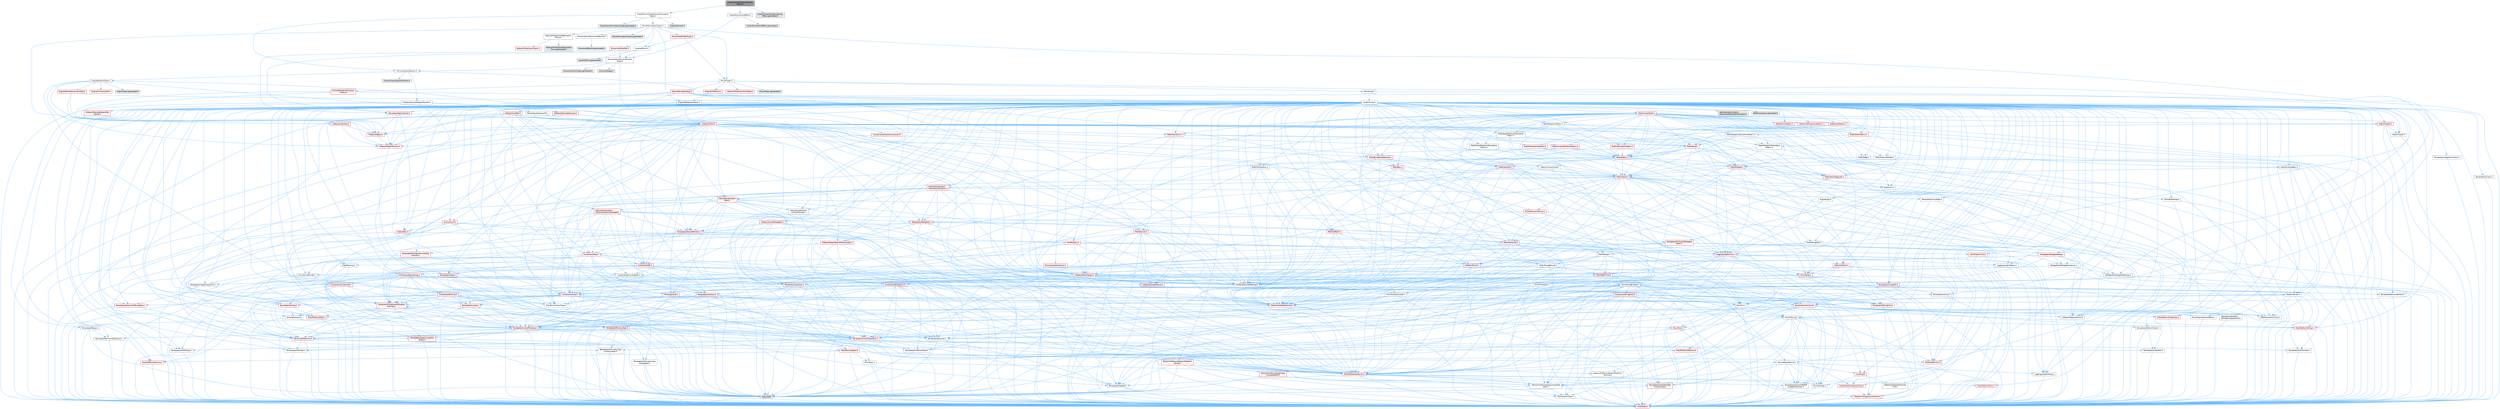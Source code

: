 digraph "ChaosCharacterApplyVelocityEffect.h"
{
 // INTERACTIVE_SVG=YES
 // LATEX_PDF_SIZE
  bgcolor="transparent";
  edge [fontname=Helvetica,fontsize=10,labelfontname=Helvetica,labelfontsize=10];
  node [fontname=Helvetica,fontsize=10,shape=box,height=0.2,width=0.4];
  Node1 [id="Node000001",label="ChaosCharacterApplyVelocity\lEffect.h",height=0.2,width=0.4,color="gray40", fillcolor="grey60", style="filled", fontcolor="black",tooltip=" "];
  Node1 -> Node2 [id="edge1_Node000001_Node000002",color="steelblue1",style="solid",tooltip=" "];
  Node2 [id="Node000002",label="ChaosMover/ChaosMoverSimulation\lTypes.h",height=0.2,width=0.4,color="grey40", fillcolor="white", style="filled",URL="$d5/de5/ChaosMoverSimulationTypes_8h.html",tooltip=" "];
  Node2 -> Node3 [id="edge2_Node000002_Node000003",color="steelblue1",style="solid",tooltip=" "];
  Node3 [id="Node000003",label="Chaos/Declares.h",height=0.2,width=0.4,color="grey60", fillcolor="#E0E0E0", style="filled",tooltip=" "];
  Node2 -> Node4 [id="edge3_Node000002_Node000004",color="steelblue1",style="solid",tooltip=" "];
  Node4 [id="Node000004",label="CollisionQueryParams.h",height=0.2,width=0.4,color="grey40", fillcolor="white", style="filled",URL="$d0/d44/CollisionQueryParams_8h.html",tooltip=" "];
  Node4 -> Node5 [id="edge4_Node000004_Node000005",color="steelblue1",style="solid",tooltip=" "];
  Node5 [id="Node000005",label="CoreMinimal.h",height=0.2,width=0.4,color="grey40", fillcolor="white", style="filled",URL="$d7/d67/CoreMinimal_8h.html",tooltip=" "];
  Node5 -> Node6 [id="edge5_Node000005_Node000006",color="steelblue1",style="solid",tooltip=" "];
  Node6 [id="Node000006",label="CoreTypes.h",height=0.2,width=0.4,color="red", fillcolor="#FFF0F0", style="filled",URL="$dc/dec/CoreTypes_8h.html",tooltip=" "];
  Node5 -> Node20 [id="edge6_Node000005_Node000020",color="steelblue1",style="solid",tooltip=" "];
  Node20 [id="Node000020",label="CoreFwd.h",height=0.2,width=0.4,color="red", fillcolor="#FFF0F0", style="filled",URL="$d1/d1e/CoreFwd_8h.html",tooltip=" "];
  Node20 -> Node6 [id="edge7_Node000020_Node000006",color="steelblue1",style="solid",tooltip=" "];
  Node20 -> Node21 [id="edge8_Node000020_Node000021",color="steelblue1",style="solid",tooltip=" "];
  Node21 [id="Node000021",label="Containers/ContainersFwd.h",height=0.2,width=0.4,color="red", fillcolor="#FFF0F0", style="filled",URL="$d4/d0a/ContainersFwd_8h.html",tooltip=" "];
  Node21 -> Node6 [id="edge9_Node000021_Node000006",color="steelblue1",style="solid",tooltip=" "];
  Node21 -> Node22 [id="edge10_Node000021_Node000022",color="steelblue1",style="solid",tooltip=" "];
  Node22 [id="Node000022",label="Traits/IsContiguousContainer.h",height=0.2,width=0.4,color="red", fillcolor="#FFF0F0", style="filled",URL="$d5/d3c/IsContiguousContainer_8h.html",tooltip=" "];
  Node22 -> Node6 [id="edge11_Node000022_Node000006",color="steelblue1",style="solid",tooltip=" "];
  Node20 -> Node26 [id="edge12_Node000020_Node000026",color="steelblue1",style="solid",tooltip=" "];
  Node26 [id="Node000026",label="UObject/UObjectHierarchy\lFwd.h",height=0.2,width=0.4,color="grey40", fillcolor="white", style="filled",URL="$d3/d13/UObjectHierarchyFwd_8h.html",tooltip=" "];
  Node5 -> Node26 [id="edge13_Node000005_Node000026",color="steelblue1",style="solid",tooltip=" "];
  Node5 -> Node21 [id="edge14_Node000005_Node000021",color="steelblue1",style="solid",tooltip=" "];
  Node5 -> Node27 [id="edge15_Node000005_Node000027",color="steelblue1",style="solid",tooltip=" "];
  Node27 [id="Node000027",label="Misc/VarArgs.h",height=0.2,width=0.4,color="grey40", fillcolor="white", style="filled",URL="$d5/d6f/VarArgs_8h.html",tooltip=" "];
  Node27 -> Node6 [id="edge16_Node000027_Node000006",color="steelblue1",style="solid",tooltip=" "];
  Node5 -> Node28 [id="edge17_Node000005_Node000028",color="steelblue1",style="solid",tooltip=" "];
  Node28 [id="Node000028",label="Logging/LogVerbosity.h",height=0.2,width=0.4,color="grey40", fillcolor="white", style="filled",URL="$d2/d8f/LogVerbosity_8h.html",tooltip=" "];
  Node28 -> Node6 [id="edge18_Node000028_Node000006",color="steelblue1",style="solid",tooltip=" "];
  Node5 -> Node29 [id="edge19_Node000005_Node000029",color="steelblue1",style="solid",tooltip=" "];
  Node29 [id="Node000029",label="Misc/OutputDevice.h",height=0.2,width=0.4,color="grey40", fillcolor="white", style="filled",URL="$d7/d32/OutputDevice_8h.html",tooltip=" "];
  Node29 -> Node20 [id="edge20_Node000029_Node000020",color="steelblue1",style="solid",tooltip=" "];
  Node29 -> Node6 [id="edge21_Node000029_Node000006",color="steelblue1",style="solid",tooltip=" "];
  Node29 -> Node28 [id="edge22_Node000029_Node000028",color="steelblue1",style="solid",tooltip=" "];
  Node29 -> Node27 [id="edge23_Node000029_Node000027",color="steelblue1",style="solid",tooltip=" "];
  Node29 -> Node30 [id="edge24_Node000029_Node000030",color="steelblue1",style="solid",tooltip=" "];
  Node30 [id="Node000030",label="Templates/IsArrayOrRefOf\lTypeByPredicate.h",height=0.2,width=0.4,color="grey40", fillcolor="white", style="filled",URL="$d6/da1/IsArrayOrRefOfTypeByPredicate_8h.html",tooltip=" "];
  Node30 -> Node6 [id="edge25_Node000030_Node000006",color="steelblue1",style="solid",tooltip=" "];
  Node29 -> Node31 [id="edge26_Node000029_Node000031",color="steelblue1",style="solid",tooltip=" "];
  Node31 [id="Node000031",label="Templates/IsValidVariadic\lFunctionArg.h",height=0.2,width=0.4,color="red", fillcolor="#FFF0F0", style="filled",URL="$d0/dc8/IsValidVariadicFunctionArg_8h.html",tooltip=" "];
  Node31 -> Node6 [id="edge27_Node000031_Node000006",color="steelblue1",style="solid",tooltip=" "];
  Node31 -> Node10 [id="edge28_Node000031_Node000010",color="steelblue1",style="solid",tooltip=" "];
  Node10 [id="Node000010",label="type_traits",height=0.2,width=0.4,color="grey60", fillcolor="#E0E0E0", style="filled",tooltip=" "];
  Node29 -> Node33 [id="edge29_Node000029_Node000033",color="steelblue1",style="solid",tooltip=" "];
  Node33 [id="Node000033",label="Traits/IsCharEncodingCompatible\lWith.h",height=0.2,width=0.4,color="grey40", fillcolor="white", style="filled",URL="$df/dd1/IsCharEncodingCompatibleWith_8h.html",tooltip=" "];
  Node33 -> Node10 [id="edge30_Node000033_Node000010",color="steelblue1",style="solid",tooltip=" "];
  Node33 -> Node34 [id="edge31_Node000033_Node000034",color="steelblue1",style="solid",tooltip=" "];
  Node34 [id="Node000034",label="Traits/IsCharType.h",height=0.2,width=0.4,color="grey40", fillcolor="white", style="filled",URL="$db/d51/IsCharType_8h.html",tooltip=" "];
  Node34 -> Node6 [id="edge32_Node000034_Node000006",color="steelblue1",style="solid",tooltip=" "];
  Node5 -> Node35 [id="edge33_Node000005_Node000035",color="steelblue1",style="solid",tooltip=" "];
  Node35 [id="Node000035",label="HAL/PlatformCrt.h",height=0.2,width=0.4,color="red", fillcolor="#FFF0F0", style="filled",URL="$d8/d75/PlatformCrt_8h.html",tooltip=" "];
  Node5 -> Node45 [id="edge34_Node000005_Node000045",color="steelblue1",style="solid",tooltip=" "];
  Node45 [id="Node000045",label="HAL/PlatformMisc.h",height=0.2,width=0.4,color="red", fillcolor="#FFF0F0", style="filled",URL="$d0/df5/PlatformMisc_8h.html",tooltip=" "];
  Node45 -> Node6 [id="edge35_Node000045_Node000006",color="steelblue1",style="solid",tooltip=" "];
  Node5 -> Node64 [id="edge36_Node000005_Node000064",color="steelblue1",style="solid",tooltip=" "];
  Node64 [id="Node000064",label="Misc/AssertionMacros.h",height=0.2,width=0.4,color="red", fillcolor="#FFF0F0", style="filled",URL="$d0/dfa/AssertionMacros_8h.html",tooltip=" "];
  Node64 -> Node6 [id="edge37_Node000064_Node000006",color="steelblue1",style="solid",tooltip=" "];
  Node64 -> Node45 [id="edge38_Node000064_Node000045",color="steelblue1",style="solid",tooltip=" "];
  Node64 -> Node65 [id="edge39_Node000064_Node000065",color="steelblue1",style="solid",tooltip=" "];
  Node65 [id="Node000065",label="Templates/EnableIf.h",height=0.2,width=0.4,color="grey40", fillcolor="white", style="filled",URL="$d7/d60/EnableIf_8h.html",tooltip=" "];
  Node65 -> Node6 [id="edge40_Node000065_Node000006",color="steelblue1",style="solid",tooltip=" "];
  Node64 -> Node30 [id="edge41_Node000064_Node000030",color="steelblue1",style="solid",tooltip=" "];
  Node64 -> Node31 [id="edge42_Node000064_Node000031",color="steelblue1",style="solid",tooltip=" "];
  Node64 -> Node33 [id="edge43_Node000064_Node000033",color="steelblue1",style="solid",tooltip=" "];
  Node64 -> Node27 [id="edge44_Node000064_Node000027",color="steelblue1",style="solid",tooltip=" "];
  Node5 -> Node73 [id="edge45_Node000005_Node000073",color="steelblue1",style="solid",tooltip=" "];
  Node73 [id="Node000073",label="Templates/IsPointer.h",height=0.2,width=0.4,color="grey40", fillcolor="white", style="filled",URL="$d7/d05/IsPointer_8h.html",tooltip=" "];
  Node73 -> Node6 [id="edge46_Node000073_Node000006",color="steelblue1",style="solid",tooltip=" "];
  Node5 -> Node74 [id="edge47_Node000005_Node000074",color="steelblue1",style="solid",tooltip=" "];
  Node74 [id="Node000074",label="HAL/PlatformMemory.h",height=0.2,width=0.4,color="red", fillcolor="#FFF0F0", style="filled",URL="$de/d68/PlatformMemory_8h.html",tooltip=" "];
  Node74 -> Node6 [id="edge48_Node000074_Node000006",color="steelblue1",style="solid",tooltip=" "];
  Node5 -> Node57 [id="edge49_Node000005_Node000057",color="steelblue1",style="solid",tooltip=" "];
  Node57 [id="Node000057",label="HAL/PlatformAtomics.h",height=0.2,width=0.4,color="red", fillcolor="#FFF0F0", style="filled",URL="$d3/d36/PlatformAtomics_8h.html",tooltip=" "];
  Node57 -> Node6 [id="edge50_Node000057_Node000006",color="steelblue1",style="solid",tooltip=" "];
  Node5 -> Node79 [id="edge51_Node000005_Node000079",color="steelblue1",style="solid",tooltip=" "];
  Node79 [id="Node000079",label="Misc/Exec.h",height=0.2,width=0.4,color="grey40", fillcolor="white", style="filled",URL="$de/ddb/Exec_8h.html",tooltip=" "];
  Node79 -> Node6 [id="edge52_Node000079_Node000006",color="steelblue1",style="solid",tooltip=" "];
  Node79 -> Node64 [id="edge53_Node000079_Node000064",color="steelblue1",style="solid",tooltip=" "];
  Node5 -> Node80 [id="edge54_Node000005_Node000080",color="steelblue1",style="solid",tooltip=" "];
  Node80 [id="Node000080",label="HAL/MemoryBase.h",height=0.2,width=0.4,color="red", fillcolor="#FFF0F0", style="filled",URL="$d6/d9f/MemoryBase_8h.html",tooltip=" "];
  Node80 -> Node6 [id="edge55_Node000080_Node000006",color="steelblue1",style="solid",tooltip=" "];
  Node80 -> Node57 [id="edge56_Node000080_Node000057",color="steelblue1",style="solid",tooltip=" "];
  Node80 -> Node35 [id="edge57_Node000080_Node000035",color="steelblue1",style="solid",tooltip=" "];
  Node80 -> Node79 [id="edge58_Node000080_Node000079",color="steelblue1",style="solid",tooltip=" "];
  Node80 -> Node29 [id="edge59_Node000080_Node000029",color="steelblue1",style="solid",tooltip=" "];
  Node5 -> Node90 [id="edge60_Node000005_Node000090",color="steelblue1",style="solid",tooltip=" "];
  Node90 [id="Node000090",label="HAL/UnrealMemory.h",height=0.2,width=0.4,color="red", fillcolor="#FFF0F0", style="filled",URL="$d9/d96/UnrealMemory_8h.html",tooltip=" "];
  Node90 -> Node6 [id="edge61_Node000090_Node000006",color="steelblue1",style="solid",tooltip=" "];
  Node90 -> Node80 [id="edge62_Node000090_Node000080",color="steelblue1",style="solid",tooltip=" "];
  Node90 -> Node74 [id="edge63_Node000090_Node000074",color="steelblue1",style="solid",tooltip=" "];
  Node90 -> Node73 [id="edge64_Node000090_Node000073",color="steelblue1",style="solid",tooltip=" "];
  Node5 -> Node92 [id="edge65_Node000005_Node000092",color="steelblue1",style="solid",tooltip=" "];
  Node92 [id="Node000092",label="Templates/IsArithmetic.h",height=0.2,width=0.4,color="grey40", fillcolor="white", style="filled",URL="$d2/d5d/IsArithmetic_8h.html",tooltip=" "];
  Node92 -> Node6 [id="edge66_Node000092_Node000006",color="steelblue1",style="solid",tooltip=" "];
  Node5 -> Node86 [id="edge67_Node000005_Node000086",color="steelblue1",style="solid",tooltip=" "];
  Node86 [id="Node000086",label="Templates/AndOrNot.h",height=0.2,width=0.4,color="grey40", fillcolor="white", style="filled",URL="$db/d0a/AndOrNot_8h.html",tooltip=" "];
  Node86 -> Node6 [id="edge68_Node000086_Node000006",color="steelblue1",style="solid",tooltip=" "];
  Node5 -> Node93 [id="edge69_Node000005_Node000093",color="steelblue1",style="solid",tooltip=" "];
  Node93 [id="Node000093",label="Templates/IsPODType.h",height=0.2,width=0.4,color="grey40", fillcolor="white", style="filled",URL="$d7/db1/IsPODType_8h.html",tooltip=" "];
  Node93 -> Node6 [id="edge70_Node000093_Node000006",color="steelblue1",style="solid",tooltip=" "];
  Node5 -> Node94 [id="edge71_Node000005_Node000094",color="steelblue1",style="solid",tooltip=" "];
  Node94 [id="Node000094",label="Templates/IsUECoreType.h",height=0.2,width=0.4,color="grey40", fillcolor="white", style="filled",URL="$d1/db8/IsUECoreType_8h.html",tooltip=" "];
  Node94 -> Node6 [id="edge72_Node000094_Node000006",color="steelblue1",style="solid",tooltip=" "];
  Node94 -> Node10 [id="edge73_Node000094_Node000010",color="steelblue1",style="solid",tooltip=" "];
  Node5 -> Node87 [id="edge74_Node000005_Node000087",color="steelblue1",style="solid",tooltip=" "];
  Node87 [id="Node000087",label="Templates/IsTriviallyCopy\lConstructible.h",height=0.2,width=0.4,color="grey40", fillcolor="white", style="filled",URL="$d3/d78/IsTriviallyCopyConstructible_8h.html",tooltip=" "];
  Node87 -> Node6 [id="edge75_Node000087_Node000006",color="steelblue1",style="solid",tooltip=" "];
  Node87 -> Node10 [id="edge76_Node000087_Node000010",color="steelblue1",style="solid",tooltip=" "];
  Node5 -> Node95 [id="edge77_Node000005_Node000095",color="steelblue1",style="solid",tooltip=" "];
  Node95 [id="Node000095",label="Templates/UnrealTypeTraits.h",height=0.2,width=0.4,color="red", fillcolor="#FFF0F0", style="filled",URL="$d2/d2d/UnrealTypeTraits_8h.html",tooltip=" "];
  Node95 -> Node6 [id="edge78_Node000095_Node000006",color="steelblue1",style="solid",tooltip=" "];
  Node95 -> Node73 [id="edge79_Node000095_Node000073",color="steelblue1",style="solid",tooltip=" "];
  Node95 -> Node64 [id="edge80_Node000095_Node000064",color="steelblue1",style="solid",tooltip=" "];
  Node95 -> Node86 [id="edge81_Node000095_Node000086",color="steelblue1",style="solid",tooltip=" "];
  Node95 -> Node65 [id="edge82_Node000095_Node000065",color="steelblue1",style="solid",tooltip=" "];
  Node95 -> Node92 [id="edge83_Node000095_Node000092",color="steelblue1",style="solid",tooltip=" "];
  Node95 -> Node93 [id="edge84_Node000095_Node000093",color="steelblue1",style="solid",tooltip=" "];
  Node95 -> Node94 [id="edge85_Node000095_Node000094",color="steelblue1",style="solid",tooltip=" "];
  Node95 -> Node87 [id="edge86_Node000095_Node000087",color="steelblue1",style="solid",tooltip=" "];
  Node5 -> Node65 [id="edge87_Node000005_Node000065",color="steelblue1",style="solid",tooltip=" "];
  Node5 -> Node97 [id="edge88_Node000005_Node000097",color="steelblue1",style="solid",tooltip=" "];
  Node97 [id="Node000097",label="Templates/RemoveReference.h",height=0.2,width=0.4,color="grey40", fillcolor="white", style="filled",URL="$da/dbe/RemoveReference_8h.html",tooltip=" "];
  Node97 -> Node6 [id="edge89_Node000097_Node000006",color="steelblue1",style="solid",tooltip=" "];
  Node5 -> Node98 [id="edge90_Node000005_Node000098",color="steelblue1",style="solid",tooltip=" "];
  Node98 [id="Node000098",label="Templates/IntegralConstant.h",height=0.2,width=0.4,color="grey40", fillcolor="white", style="filled",URL="$db/d1b/IntegralConstant_8h.html",tooltip=" "];
  Node98 -> Node6 [id="edge91_Node000098_Node000006",color="steelblue1",style="solid",tooltip=" "];
  Node5 -> Node99 [id="edge92_Node000005_Node000099",color="steelblue1",style="solid",tooltip=" "];
  Node99 [id="Node000099",label="Templates/IsClass.h",height=0.2,width=0.4,color="grey40", fillcolor="white", style="filled",URL="$db/dcb/IsClass_8h.html",tooltip=" "];
  Node99 -> Node6 [id="edge93_Node000099_Node000006",color="steelblue1",style="solid",tooltip=" "];
  Node5 -> Node100 [id="edge94_Node000005_Node000100",color="steelblue1",style="solid",tooltip=" "];
  Node100 [id="Node000100",label="Templates/TypeCompatible\lBytes.h",height=0.2,width=0.4,color="red", fillcolor="#FFF0F0", style="filled",URL="$df/d0a/TypeCompatibleBytes_8h.html",tooltip=" "];
  Node100 -> Node6 [id="edge95_Node000100_Node000006",color="steelblue1",style="solid",tooltip=" "];
  Node100 -> Node10 [id="edge96_Node000100_Node000010",color="steelblue1",style="solid",tooltip=" "];
  Node5 -> Node22 [id="edge97_Node000005_Node000022",color="steelblue1",style="solid",tooltip=" "];
  Node5 -> Node101 [id="edge98_Node000005_Node000101",color="steelblue1",style="solid",tooltip=" "];
  Node101 [id="Node000101",label="Templates/UnrealTemplate.h",height=0.2,width=0.4,color="red", fillcolor="#FFF0F0", style="filled",URL="$d4/d24/UnrealTemplate_8h.html",tooltip=" "];
  Node101 -> Node6 [id="edge99_Node000101_Node000006",color="steelblue1",style="solid",tooltip=" "];
  Node101 -> Node73 [id="edge100_Node000101_Node000073",color="steelblue1",style="solid",tooltip=" "];
  Node101 -> Node90 [id="edge101_Node000101_Node000090",color="steelblue1",style="solid",tooltip=" "];
  Node101 -> Node95 [id="edge102_Node000101_Node000095",color="steelblue1",style="solid",tooltip=" "];
  Node101 -> Node97 [id="edge103_Node000101_Node000097",color="steelblue1",style="solid",tooltip=" "];
  Node101 -> Node67 [id="edge104_Node000101_Node000067",color="steelblue1",style="solid",tooltip=" "];
  Node67 [id="Node000067",label="Templates/Requires.h",height=0.2,width=0.4,color="grey40", fillcolor="white", style="filled",URL="$dc/d96/Requires_8h.html",tooltip=" "];
  Node67 -> Node65 [id="edge105_Node000067_Node000065",color="steelblue1",style="solid",tooltip=" "];
  Node67 -> Node10 [id="edge106_Node000067_Node000010",color="steelblue1",style="solid",tooltip=" "];
  Node101 -> Node100 [id="edge107_Node000101_Node000100",color="steelblue1",style="solid",tooltip=" "];
  Node101 -> Node22 [id="edge108_Node000101_Node000022",color="steelblue1",style="solid",tooltip=" "];
  Node101 -> Node10 [id="edge109_Node000101_Node000010",color="steelblue1",style="solid",tooltip=" "];
  Node5 -> Node50 [id="edge110_Node000005_Node000050",color="steelblue1",style="solid",tooltip=" "];
  Node50 [id="Node000050",label="Math/NumericLimits.h",height=0.2,width=0.4,color="grey40", fillcolor="white", style="filled",URL="$df/d1b/NumericLimits_8h.html",tooltip=" "];
  Node50 -> Node6 [id="edge111_Node000050_Node000006",color="steelblue1",style="solid",tooltip=" "];
  Node5 -> Node105 [id="edge112_Node000005_Node000105",color="steelblue1",style="solid",tooltip=" "];
  Node105 [id="Node000105",label="HAL/PlatformMath.h",height=0.2,width=0.4,color="red", fillcolor="#FFF0F0", style="filled",URL="$dc/d53/PlatformMath_8h.html",tooltip=" "];
  Node105 -> Node6 [id="edge113_Node000105_Node000006",color="steelblue1",style="solid",tooltip=" "];
  Node5 -> Node88 [id="edge114_Node000005_Node000088",color="steelblue1",style="solid",tooltip=" "];
  Node88 [id="Node000088",label="Templates/IsTriviallyCopy\lAssignable.h",height=0.2,width=0.4,color="grey40", fillcolor="white", style="filled",URL="$d2/df2/IsTriviallyCopyAssignable_8h.html",tooltip=" "];
  Node88 -> Node6 [id="edge115_Node000088_Node000006",color="steelblue1",style="solid",tooltip=" "];
  Node88 -> Node10 [id="edge116_Node000088_Node000010",color="steelblue1",style="solid",tooltip=" "];
  Node5 -> Node113 [id="edge117_Node000005_Node000113",color="steelblue1",style="solid",tooltip=" "];
  Node113 [id="Node000113",label="Templates/MemoryOps.h",height=0.2,width=0.4,color="red", fillcolor="#FFF0F0", style="filled",URL="$db/dea/MemoryOps_8h.html",tooltip=" "];
  Node113 -> Node6 [id="edge118_Node000113_Node000006",color="steelblue1",style="solid",tooltip=" "];
  Node113 -> Node90 [id="edge119_Node000113_Node000090",color="steelblue1",style="solid",tooltip=" "];
  Node113 -> Node88 [id="edge120_Node000113_Node000088",color="steelblue1",style="solid",tooltip=" "];
  Node113 -> Node87 [id="edge121_Node000113_Node000087",color="steelblue1",style="solid",tooltip=" "];
  Node113 -> Node67 [id="edge122_Node000113_Node000067",color="steelblue1",style="solid",tooltip=" "];
  Node113 -> Node95 [id="edge123_Node000113_Node000095",color="steelblue1",style="solid",tooltip=" "];
  Node113 -> Node10 [id="edge124_Node000113_Node000010",color="steelblue1",style="solid",tooltip=" "];
  Node5 -> Node114 [id="edge125_Node000005_Node000114",color="steelblue1",style="solid",tooltip=" "];
  Node114 [id="Node000114",label="Containers/ContainerAllocation\lPolicies.h",height=0.2,width=0.4,color="red", fillcolor="#FFF0F0", style="filled",URL="$d7/dff/ContainerAllocationPolicies_8h.html",tooltip=" "];
  Node114 -> Node6 [id="edge126_Node000114_Node000006",color="steelblue1",style="solid",tooltip=" "];
  Node114 -> Node114 [id="edge127_Node000114_Node000114",color="steelblue1",style="solid",tooltip=" "];
  Node114 -> Node105 [id="edge128_Node000114_Node000105",color="steelblue1",style="solid",tooltip=" "];
  Node114 -> Node90 [id="edge129_Node000114_Node000090",color="steelblue1",style="solid",tooltip=" "];
  Node114 -> Node50 [id="edge130_Node000114_Node000050",color="steelblue1",style="solid",tooltip=" "];
  Node114 -> Node64 [id="edge131_Node000114_Node000064",color="steelblue1",style="solid",tooltip=" "];
  Node114 -> Node113 [id="edge132_Node000114_Node000113",color="steelblue1",style="solid",tooltip=" "];
  Node114 -> Node100 [id="edge133_Node000114_Node000100",color="steelblue1",style="solid",tooltip=" "];
  Node114 -> Node10 [id="edge134_Node000114_Node000010",color="steelblue1",style="solid",tooltip=" "];
  Node5 -> Node117 [id="edge135_Node000005_Node000117",color="steelblue1",style="solid",tooltip=" "];
  Node117 [id="Node000117",label="Templates/IsEnumClass.h",height=0.2,width=0.4,color="grey40", fillcolor="white", style="filled",URL="$d7/d15/IsEnumClass_8h.html",tooltip=" "];
  Node117 -> Node6 [id="edge136_Node000117_Node000006",color="steelblue1",style="solid",tooltip=" "];
  Node117 -> Node86 [id="edge137_Node000117_Node000086",color="steelblue1",style="solid",tooltip=" "];
  Node5 -> Node118 [id="edge138_Node000005_Node000118",color="steelblue1",style="solid",tooltip=" "];
  Node118 [id="Node000118",label="HAL/PlatformProperties.h",height=0.2,width=0.4,color="red", fillcolor="#FFF0F0", style="filled",URL="$d9/db0/PlatformProperties_8h.html",tooltip=" "];
  Node118 -> Node6 [id="edge139_Node000118_Node000006",color="steelblue1",style="solid",tooltip=" "];
  Node5 -> Node121 [id="edge140_Node000005_Node000121",color="steelblue1",style="solid",tooltip=" "];
  Node121 [id="Node000121",label="Misc/EngineVersionBase.h",height=0.2,width=0.4,color="grey40", fillcolor="white", style="filled",URL="$d5/d2b/EngineVersionBase_8h.html",tooltip=" "];
  Node121 -> Node6 [id="edge141_Node000121_Node000006",color="steelblue1",style="solid",tooltip=" "];
  Node5 -> Node122 [id="edge142_Node000005_Node000122",color="steelblue1",style="solid",tooltip=" "];
  Node122 [id="Node000122",label="Internationalization\l/TextNamespaceFwd.h",height=0.2,width=0.4,color="grey40", fillcolor="white", style="filled",URL="$d8/d97/TextNamespaceFwd_8h.html",tooltip=" "];
  Node122 -> Node6 [id="edge143_Node000122_Node000006",color="steelblue1",style="solid",tooltip=" "];
  Node5 -> Node123 [id="edge144_Node000005_Node000123",color="steelblue1",style="solid",tooltip=" "];
  Node123 [id="Node000123",label="Serialization/Archive.h",height=0.2,width=0.4,color="red", fillcolor="#FFF0F0", style="filled",URL="$d7/d3b/Archive_8h.html",tooltip=" "];
  Node123 -> Node20 [id="edge145_Node000123_Node000020",color="steelblue1",style="solid",tooltip=" "];
  Node123 -> Node6 [id="edge146_Node000123_Node000006",color="steelblue1",style="solid",tooltip=" "];
  Node123 -> Node118 [id="edge147_Node000123_Node000118",color="steelblue1",style="solid",tooltip=" "];
  Node123 -> Node122 [id="edge148_Node000123_Node000122",color="steelblue1",style="solid",tooltip=" "];
  Node123 -> Node64 [id="edge149_Node000123_Node000064",color="steelblue1",style="solid",tooltip=" "];
  Node123 -> Node121 [id="edge150_Node000123_Node000121",color="steelblue1",style="solid",tooltip=" "];
  Node123 -> Node27 [id="edge151_Node000123_Node000027",color="steelblue1",style="solid",tooltip=" "];
  Node123 -> Node65 [id="edge152_Node000123_Node000065",color="steelblue1",style="solid",tooltip=" "];
  Node123 -> Node30 [id="edge153_Node000123_Node000030",color="steelblue1",style="solid",tooltip=" "];
  Node123 -> Node117 [id="edge154_Node000123_Node000117",color="steelblue1",style="solid",tooltip=" "];
  Node123 -> Node31 [id="edge155_Node000123_Node000031",color="steelblue1",style="solid",tooltip=" "];
  Node123 -> Node101 [id="edge156_Node000123_Node000101",color="steelblue1",style="solid",tooltip=" "];
  Node123 -> Node33 [id="edge157_Node000123_Node000033",color="steelblue1",style="solid",tooltip=" "];
  Node123 -> Node126 [id="edge158_Node000123_Node000126",color="steelblue1",style="solid",tooltip=" "];
  Node126 [id="Node000126",label="UObject/ObjectVersion.h",height=0.2,width=0.4,color="grey40", fillcolor="white", style="filled",URL="$da/d63/ObjectVersion_8h.html",tooltip=" "];
  Node126 -> Node6 [id="edge159_Node000126_Node000006",color="steelblue1",style="solid",tooltip=" "];
  Node5 -> Node127 [id="edge160_Node000005_Node000127",color="steelblue1",style="solid",tooltip=" "];
  Node127 [id="Node000127",label="Templates/Less.h",height=0.2,width=0.4,color="grey40", fillcolor="white", style="filled",URL="$de/dc8/Less_8h.html",tooltip=" "];
  Node127 -> Node6 [id="edge161_Node000127_Node000006",color="steelblue1",style="solid",tooltip=" "];
  Node127 -> Node101 [id="edge162_Node000127_Node000101",color="steelblue1",style="solid",tooltip=" "];
  Node5 -> Node128 [id="edge163_Node000005_Node000128",color="steelblue1",style="solid",tooltip=" "];
  Node128 [id="Node000128",label="Templates/Sorting.h",height=0.2,width=0.4,color="red", fillcolor="#FFF0F0", style="filled",URL="$d3/d9e/Sorting_8h.html",tooltip=" "];
  Node128 -> Node6 [id="edge164_Node000128_Node000006",color="steelblue1",style="solid",tooltip=" "];
  Node128 -> Node105 [id="edge165_Node000128_Node000105",color="steelblue1",style="solid",tooltip=" "];
  Node128 -> Node127 [id="edge166_Node000128_Node000127",color="steelblue1",style="solid",tooltip=" "];
  Node5 -> Node139 [id="edge167_Node000005_Node000139",color="steelblue1",style="solid",tooltip=" "];
  Node139 [id="Node000139",label="Misc/Char.h",height=0.2,width=0.4,color="red", fillcolor="#FFF0F0", style="filled",URL="$d0/d58/Char_8h.html",tooltip=" "];
  Node139 -> Node6 [id="edge168_Node000139_Node000006",color="steelblue1",style="solid",tooltip=" "];
  Node139 -> Node10 [id="edge169_Node000139_Node000010",color="steelblue1",style="solid",tooltip=" "];
  Node5 -> Node142 [id="edge170_Node000005_Node000142",color="steelblue1",style="solid",tooltip=" "];
  Node142 [id="Node000142",label="GenericPlatform/GenericPlatform\lStricmp.h",height=0.2,width=0.4,color="grey40", fillcolor="white", style="filled",URL="$d2/d86/GenericPlatformStricmp_8h.html",tooltip=" "];
  Node142 -> Node6 [id="edge171_Node000142_Node000006",color="steelblue1",style="solid",tooltip=" "];
  Node5 -> Node143 [id="edge172_Node000005_Node000143",color="steelblue1",style="solid",tooltip=" "];
  Node143 [id="Node000143",label="GenericPlatform/GenericPlatform\lString.h",height=0.2,width=0.4,color="red", fillcolor="#FFF0F0", style="filled",URL="$dd/d20/GenericPlatformString_8h.html",tooltip=" "];
  Node143 -> Node6 [id="edge173_Node000143_Node000006",color="steelblue1",style="solid",tooltip=" "];
  Node143 -> Node142 [id="edge174_Node000143_Node000142",color="steelblue1",style="solid",tooltip=" "];
  Node143 -> Node65 [id="edge175_Node000143_Node000065",color="steelblue1",style="solid",tooltip=" "];
  Node143 -> Node33 [id="edge176_Node000143_Node000033",color="steelblue1",style="solid",tooltip=" "];
  Node143 -> Node144 [id="edge177_Node000143_Node000144",color="steelblue1",style="solid",tooltip=" "];
  Node144 [id="Node000144",label="Traits/IsCharEncodingSimply\lConvertibleTo.h",height=0.2,width=0.4,color="red", fillcolor="#FFF0F0", style="filled",URL="$d4/dee/IsCharEncodingSimplyConvertibleTo_8h.html",tooltip=" "];
  Node144 -> Node10 [id="edge178_Node000144_Node000010",color="steelblue1",style="solid",tooltip=" "];
  Node144 -> Node33 [id="edge179_Node000144_Node000033",color="steelblue1",style="solid",tooltip=" "];
  Node144 -> Node34 [id="edge180_Node000144_Node000034",color="steelblue1",style="solid",tooltip=" "];
  Node143 -> Node34 [id="edge181_Node000143_Node000034",color="steelblue1",style="solid",tooltip=" "];
  Node143 -> Node10 [id="edge182_Node000143_Node000010",color="steelblue1",style="solid",tooltip=" "];
  Node5 -> Node76 [id="edge183_Node000005_Node000076",color="steelblue1",style="solid",tooltip=" "];
  Node76 [id="Node000076",label="HAL/PlatformString.h",height=0.2,width=0.4,color="red", fillcolor="#FFF0F0", style="filled",URL="$db/db5/PlatformString_8h.html",tooltip=" "];
  Node76 -> Node6 [id="edge184_Node000076_Node000006",color="steelblue1",style="solid",tooltip=" "];
  Node5 -> Node146 [id="edge185_Node000005_Node000146",color="steelblue1",style="solid",tooltip=" "];
  Node146 [id="Node000146",label="Misc/CString.h",height=0.2,width=0.4,color="grey40", fillcolor="white", style="filled",URL="$d2/d49/CString_8h.html",tooltip=" "];
  Node146 -> Node6 [id="edge186_Node000146_Node000006",color="steelblue1",style="solid",tooltip=" "];
  Node146 -> Node35 [id="edge187_Node000146_Node000035",color="steelblue1",style="solid",tooltip=" "];
  Node146 -> Node76 [id="edge188_Node000146_Node000076",color="steelblue1",style="solid",tooltip=" "];
  Node146 -> Node64 [id="edge189_Node000146_Node000064",color="steelblue1",style="solid",tooltip=" "];
  Node146 -> Node139 [id="edge190_Node000146_Node000139",color="steelblue1",style="solid",tooltip=" "];
  Node146 -> Node27 [id="edge191_Node000146_Node000027",color="steelblue1",style="solid",tooltip=" "];
  Node146 -> Node30 [id="edge192_Node000146_Node000030",color="steelblue1",style="solid",tooltip=" "];
  Node146 -> Node31 [id="edge193_Node000146_Node000031",color="steelblue1",style="solid",tooltip=" "];
  Node146 -> Node33 [id="edge194_Node000146_Node000033",color="steelblue1",style="solid",tooltip=" "];
  Node5 -> Node147 [id="edge195_Node000005_Node000147",color="steelblue1",style="solid",tooltip=" "];
  Node147 [id="Node000147",label="Misc/Crc.h",height=0.2,width=0.4,color="grey40", fillcolor="white", style="filled",URL="$d4/dd2/Crc_8h.html",tooltip=" "];
  Node147 -> Node6 [id="edge196_Node000147_Node000006",color="steelblue1",style="solid",tooltip=" "];
  Node147 -> Node76 [id="edge197_Node000147_Node000076",color="steelblue1",style="solid",tooltip=" "];
  Node147 -> Node64 [id="edge198_Node000147_Node000064",color="steelblue1",style="solid",tooltip=" "];
  Node147 -> Node146 [id="edge199_Node000147_Node000146",color="steelblue1",style="solid",tooltip=" "];
  Node147 -> Node139 [id="edge200_Node000147_Node000139",color="steelblue1",style="solid",tooltip=" "];
  Node147 -> Node95 [id="edge201_Node000147_Node000095",color="steelblue1",style="solid",tooltip=" "];
  Node147 -> Node34 [id="edge202_Node000147_Node000034",color="steelblue1",style="solid",tooltip=" "];
  Node5 -> Node138 [id="edge203_Node000005_Node000138",color="steelblue1",style="solid",tooltip=" "];
  Node138 [id="Node000138",label="Math/UnrealMathUtility.h",height=0.2,width=0.4,color="red", fillcolor="#FFF0F0", style="filled",URL="$db/db8/UnrealMathUtility_8h.html",tooltip=" "];
  Node138 -> Node6 [id="edge204_Node000138_Node000006",color="steelblue1",style="solid",tooltip=" "];
  Node138 -> Node64 [id="edge205_Node000138_Node000064",color="steelblue1",style="solid",tooltip=" "];
  Node138 -> Node105 [id="edge206_Node000138_Node000105",color="steelblue1",style="solid",tooltip=" "];
  Node138 -> Node67 [id="edge207_Node000138_Node000067",color="steelblue1",style="solid",tooltip=" "];
  Node5 -> Node148 [id="edge208_Node000005_Node000148",color="steelblue1",style="solid",tooltip=" "];
  Node148 [id="Node000148",label="Containers/UnrealString.h",height=0.2,width=0.4,color="red", fillcolor="#FFF0F0", style="filled",URL="$d5/dba/UnrealString_8h.html",tooltip=" "];
  Node5 -> Node152 [id="edge209_Node000005_Node000152",color="steelblue1",style="solid",tooltip=" "];
  Node152 [id="Node000152",label="Containers/Array.h",height=0.2,width=0.4,color="red", fillcolor="#FFF0F0", style="filled",URL="$df/dd0/Array_8h.html",tooltip=" "];
  Node152 -> Node6 [id="edge210_Node000152_Node000006",color="steelblue1",style="solid",tooltip=" "];
  Node152 -> Node64 [id="edge211_Node000152_Node000064",color="steelblue1",style="solid",tooltip=" "];
  Node152 -> Node90 [id="edge212_Node000152_Node000090",color="steelblue1",style="solid",tooltip=" "];
  Node152 -> Node95 [id="edge213_Node000152_Node000095",color="steelblue1",style="solid",tooltip=" "];
  Node152 -> Node101 [id="edge214_Node000152_Node000101",color="steelblue1",style="solid",tooltip=" "];
  Node152 -> Node114 [id="edge215_Node000152_Node000114",color="steelblue1",style="solid",tooltip=" "];
  Node152 -> Node123 [id="edge216_Node000152_Node000123",color="steelblue1",style="solid",tooltip=" "];
  Node152 -> Node131 [id="edge217_Node000152_Node000131",color="steelblue1",style="solid",tooltip=" "];
  Node131 [id="Node000131",label="Templates/Invoke.h",height=0.2,width=0.4,color="red", fillcolor="#FFF0F0", style="filled",URL="$d7/deb/Invoke_8h.html",tooltip=" "];
  Node131 -> Node6 [id="edge218_Node000131_Node000006",color="steelblue1",style="solid",tooltip=" "];
  Node131 -> Node101 [id="edge219_Node000131_Node000101",color="steelblue1",style="solid",tooltip=" "];
  Node131 -> Node10 [id="edge220_Node000131_Node000010",color="steelblue1",style="solid",tooltip=" "];
  Node152 -> Node127 [id="edge221_Node000152_Node000127",color="steelblue1",style="solid",tooltip=" "];
  Node152 -> Node67 [id="edge222_Node000152_Node000067",color="steelblue1",style="solid",tooltip=" "];
  Node152 -> Node128 [id="edge223_Node000152_Node000128",color="steelblue1",style="solid",tooltip=" "];
  Node152 -> Node175 [id="edge224_Node000152_Node000175",color="steelblue1",style="solid",tooltip=" "];
  Node175 [id="Node000175",label="Templates/AlignmentTemplates.h",height=0.2,width=0.4,color="red", fillcolor="#FFF0F0", style="filled",URL="$dd/d32/AlignmentTemplates_8h.html",tooltip=" "];
  Node175 -> Node6 [id="edge225_Node000175_Node000006",color="steelblue1",style="solid",tooltip=" "];
  Node175 -> Node73 [id="edge226_Node000175_Node000073",color="steelblue1",style="solid",tooltip=" "];
  Node152 -> Node10 [id="edge227_Node000152_Node000010",color="steelblue1",style="solid",tooltip=" "];
  Node5 -> Node176 [id="edge228_Node000005_Node000176",color="steelblue1",style="solid",tooltip=" "];
  Node176 [id="Node000176",label="Misc/FrameNumber.h",height=0.2,width=0.4,color="grey40", fillcolor="white", style="filled",URL="$dd/dbd/FrameNumber_8h.html",tooltip=" "];
  Node176 -> Node6 [id="edge229_Node000176_Node000006",color="steelblue1",style="solid",tooltip=" "];
  Node176 -> Node50 [id="edge230_Node000176_Node000050",color="steelblue1",style="solid",tooltip=" "];
  Node176 -> Node138 [id="edge231_Node000176_Node000138",color="steelblue1",style="solid",tooltip=" "];
  Node176 -> Node65 [id="edge232_Node000176_Node000065",color="steelblue1",style="solid",tooltip=" "];
  Node176 -> Node95 [id="edge233_Node000176_Node000095",color="steelblue1",style="solid",tooltip=" "];
  Node5 -> Node177 [id="edge234_Node000005_Node000177",color="steelblue1",style="solid",tooltip=" "];
  Node177 [id="Node000177",label="Misc/Timespan.h",height=0.2,width=0.4,color="grey40", fillcolor="white", style="filled",URL="$da/dd9/Timespan_8h.html",tooltip=" "];
  Node177 -> Node6 [id="edge235_Node000177_Node000006",color="steelblue1",style="solid",tooltip=" "];
  Node177 -> Node178 [id="edge236_Node000177_Node000178",color="steelblue1",style="solid",tooltip=" "];
  Node178 [id="Node000178",label="Math/Interval.h",height=0.2,width=0.4,color="grey40", fillcolor="white", style="filled",URL="$d1/d55/Interval_8h.html",tooltip=" "];
  Node178 -> Node6 [id="edge237_Node000178_Node000006",color="steelblue1",style="solid",tooltip=" "];
  Node178 -> Node92 [id="edge238_Node000178_Node000092",color="steelblue1",style="solid",tooltip=" "];
  Node178 -> Node95 [id="edge239_Node000178_Node000095",color="steelblue1",style="solid",tooltip=" "];
  Node178 -> Node50 [id="edge240_Node000178_Node000050",color="steelblue1",style="solid",tooltip=" "];
  Node178 -> Node138 [id="edge241_Node000178_Node000138",color="steelblue1",style="solid",tooltip=" "];
  Node177 -> Node138 [id="edge242_Node000177_Node000138",color="steelblue1",style="solid",tooltip=" "];
  Node177 -> Node64 [id="edge243_Node000177_Node000064",color="steelblue1",style="solid",tooltip=" "];
  Node5 -> Node179 [id="edge244_Node000005_Node000179",color="steelblue1",style="solid",tooltip=" "];
  Node179 [id="Node000179",label="Containers/StringConv.h",height=0.2,width=0.4,color="red", fillcolor="#FFF0F0", style="filled",URL="$d3/ddf/StringConv_8h.html",tooltip=" "];
  Node179 -> Node6 [id="edge245_Node000179_Node000006",color="steelblue1",style="solid",tooltip=" "];
  Node179 -> Node64 [id="edge246_Node000179_Node000064",color="steelblue1",style="solid",tooltip=" "];
  Node179 -> Node114 [id="edge247_Node000179_Node000114",color="steelblue1",style="solid",tooltip=" "];
  Node179 -> Node152 [id="edge248_Node000179_Node000152",color="steelblue1",style="solid",tooltip=" "];
  Node179 -> Node146 [id="edge249_Node000179_Node000146",color="steelblue1",style="solid",tooltip=" "];
  Node179 -> Node180 [id="edge250_Node000179_Node000180",color="steelblue1",style="solid",tooltip=" "];
  Node180 [id="Node000180",label="Templates/IsArray.h",height=0.2,width=0.4,color="grey40", fillcolor="white", style="filled",URL="$d8/d8d/IsArray_8h.html",tooltip=" "];
  Node180 -> Node6 [id="edge251_Node000180_Node000006",color="steelblue1",style="solid",tooltip=" "];
  Node179 -> Node101 [id="edge252_Node000179_Node000101",color="steelblue1",style="solid",tooltip=" "];
  Node179 -> Node95 [id="edge253_Node000179_Node000095",color="steelblue1",style="solid",tooltip=" "];
  Node179 -> Node33 [id="edge254_Node000179_Node000033",color="steelblue1",style="solid",tooltip=" "];
  Node179 -> Node22 [id="edge255_Node000179_Node000022",color="steelblue1",style="solid",tooltip=" "];
  Node179 -> Node10 [id="edge256_Node000179_Node000010",color="steelblue1",style="solid",tooltip=" "];
  Node5 -> Node181 [id="edge257_Node000005_Node000181",color="steelblue1",style="solid",tooltip=" "];
  Node181 [id="Node000181",label="UObject/UnrealNames.h",height=0.2,width=0.4,color="red", fillcolor="#FFF0F0", style="filled",URL="$d8/db1/UnrealNames_8h.html",tooltip=" "];
  Node181 -> Node6 [id="edge258_Node000181_Node000006",color="steelblue1",style="solid",tooltip=" "];
  Node5 -> Node183 [id="edge259_Node000005_Node000183",color="steelblue1",style="solid",tooltip=" "];
  Node183 [id="Node000183",label="UObject/NameTypes.h",height=0.2,width=0.4,color="red", fillcolor="#FFF0F0", style="filled",URL="$d6/d35/NameTypes_8h.html",tooltip=" "];
  Node183 -> Node6 [id="edge260_Node000183_Node000006",color="steelblue1",style="solid",tooltip=" "];
  Node183 -> Node64 [id="edge261_Node000183_Node000064",color="steelblue1",style="solid",tooltip=" "];
  Node183 -> Node90 [id="edge262_Node000183_Node000090",color="steelblue1",style="solid",tooltip=" "];
  Node183 -> Node95 [id="edge263_Node000183_Node000095",color="steelblue1",style="solid",tooltip=" "];
  Node183 -> Node101 [id="edge264_Node000183_Node000101",color="steelblue1",style="solid",tooltip=" "];
  Node183 -> Node148 [id="edge265_Node000183_Node000148",color="steelblue1",style="solid",tooltip=" "];
  Node183 -> Node179 [id="edge266_Node000183_Node000179",color="steelblue1",style="solid",tooltip=" "];
  Node183 -> Node47 [id="edge267_Node000183_Node000047",color="steelblue1",style="solid",tooltip=" "];
  Node47 [id="Node000047",label="Containers/StringFwd.h",height=0.2,width=0.4,color="red", fillcolor="#FFF0F0", style="filled",URL="$df/d37/StringFwd_8h.html",tooltip=" "];
  Node47 -> Node6 [id="edge268_Node000047_Node000006",color="steelblue1",style="solid",tooltip=" "];
  Node47 -> Node22 [id="edge269_Node000047_Node000022",color="steelblue1",style="solid",tooltip=" "];
  Node183 -> Node181 [id="edge270_Node000183_Node000181",color="steelblue1",style="solid",tooltip=" "];
  Node183 -> Node187 [id="edge271_Node000183_Node000187",color="steelblue1",style="solid",tooltip=" "];
  Node187 [id="Node000187",label="Misc/StringBuilder.h",height=0.2,width=0.4,color="grey40", fillcolor="white", style="filled",URL="$d4/d52/StringBuilder_8h.html",tooltip=" "];
  Node187 -> Node47 [id="edge272_Node000187_Node000047",color="steelblue1",style="solid",tooltip=" "];
  Node187 -> Node188 [id="edge273_Node000187_Node000188",color="steelblue1",style="solid",tooltip=" "];
  Node188 [id="Node000188",label="Containers/StringView.h",height=0.2,width=0.4,color="red", fillcolor="#FFF0F0", style="filled",URL="$dd/dea/StringView_8h.html",tooltip=" "];
  Node188 -> Node6 [id="edge274_Node000188_Node000006",color="steelblue1",style="solid",tooltip=" "];
  Node188 -> Node47 [id="edge275_Node000188_Node000047",color="steelblue1",style="solid",tooltip=" "];
  Node188 -> Node90 [id="edge276_Node000188_Node000090",color="steelblue1",style="solid",tooltip=" "];
  Node188 -> Node50 [id="edge277_Node000188_Node000050",color="steelblue1",style="solid",tooltip=" "];
  Node188 -> Node138 [id="edge278_Node000188_Node000138",color="steelblue1",style="solid",tooltip=" "];
  Node188 -> Node147 [id="edge279_Node000188_Node000147",color="steelblue1",style="solid",tooltip=" "];
  Node188 -> Node146 [id="edge280_Node000188_Node000146",color="steelblue1",style="solid",tooltip=" "];
  Node188 -> Node67 [id="edge281_Node000188_Node000067",color="steelblue1",style="solid",tooltip=" "];
  Node188 -> Node101 [id="edge282_Node000188_Node000101",color="steelblue1",style="solid",tooltip=" "];
  Node188 -> Node33 [id="edge283_Node000188_Node000033",color="steelblue1",style="solid",tooltip=" "];
  Node188 -> Node34 [id="edge284_Node000188_Node000034",color="steelblue1",style="solid",tooltip=" "];
  Node188 -> Node22 [id="edge285_Node000188_Node000022",color="steelblue1",style="solid",tooltip=" "];
  Node188 -> Node10 [id="edge286_Node000188_Node000010",color="steelblue1",style="solid",tooltip=" "];
  Node187 -> Node6 [id="edge287_Node000187_Node000006",color="steelblue1",style="solid",tooltip=" "];
  Node187 -> Node76 [id="edge288_Node000187_Node000076",color="steelblue1",style="solid",tooltip=" "];
  Node187 -> Node90 [id="edge289_Node000187_Node000090",color="steelblue1",style="solid",tooltip=" "];
  Node187 -> Node64 [id="edge290_Node000187_Node000064",color="steelblue1",style="solid",tooltip=" "];
  Node187 -> Node146 [id="edge291_Node000187_Node000146",color="steelblue1",style="solid",tooltip=" "];
  Node187 -> Node65 [id="edge292_Node000187_Node000065",color="steelblue1",style="solid",tooltip=" "];
  Node187 -> Node30 [id="edge293_Node000187_Node000030",color="steelblue1",style="solid",tooltip=" "];
  Node187 -> Node31 [id="edge294_Node000187_Node000031",color="steelblue1",style="solid",tooltip=" "];
  Node187 -> Node67 [id="edge295_Node000187_Node000067",color="steelblue1",style="solid",tooltip=" "];
  Node187 -> Node101 [id="edge296_Node000187_Node000101",color="steelblue1",style="solid",tooltip=" "];
  Node187 -> Node95 [id="edge297_Node000187_Node000095",color="steelblue1",style="solid",tooltip=" "];
  Node187 -> Node33 [id="edge298_Node000187_Node000033",color="steelblue1",style="solid",tooltip=" "];
  Node187 -> Node144 [id="edge299_Node000187_Node000144",color="steelblue1",style="solid",tooltip=" "];
  Node187 -> Node34 [id="edge300_Node000187_Node000034",color="steelblue1",style="solid",tooltip=" "];
  Node187 -> Node22 [id="edge301_Node000187_Node000022",color="steelblue1",style="solid",tooltip=" "];
  Node187 -> Node10 [id="edge302_Node000187_Node000010",color="steelblue1",style="solid",tooltip=" "];
  Node5 -> Node191 [id="edge303_Node000005_Node000191",color="steelblue1",style="solid",tooltip=" "];
  Node191 [id="Node000191",label="Misc/Parse.h",height=0.2,width=0.4,color="red", fillcolor="#FFF0F0", style="filled",URL="$dc/d71/Parse_8h.html",tooltip=" "];
  Node191 -> Node47 [id="edge304_Node000191_Node000047",color="steelblue1",style="solid",tooltip=" "];
  Node191 -> Node148 [id="edge305_Node000191_Node000148",color="steelblue1",style="solid",tooltip=" "];
  Node191 -> Node6 [id="edge306_Node000191_Node000006",color="steelblue1",style="solid",tooltip=" "];
  Node191 -> Node35 [id="edge307_Node000191_Node000035",color="steelblue1",style="solid",tooltip=" "];
  Node191 -> Node52 [id="edge308_Node000191_Node000052",color="steelblue1",style="solid",tooltip=" "];
  Node52 [id="Node000052",label="Misc/EnumClassFlags.h",height=0.2,width=0.4,color="grey40", fillcolor="white", style="filled",URL="$d8/de7/EnumClassFlags_8h.html",tooltip=" "];
  Node191 -> Node192 [id="edge309_Node000191_Node000192",color="steelblue1",style="solid",tooltip=" "];
  Node192 [id="Node000192",label="Templates/Function.h",height=0.2,width=0.4,color="red", fillcolor="#FFF0F0", style="filled",URL="$df/df5/Function_8h.html",tooltip=" "];
  Node192 -> Node6 [id="edge310_Node000192_Node000006",color="steelblue1",style="solid",tooltip=" "];
  Node192 -> Node64 [id="edge311_Node000192_Node000064",color="steelblue1",style="solid",tooltip=" "];
  Node192 -> Node90 [id="edge312_Node000192_Node000090",color="steelblue1",style="solid",tooltip=" "];
  Node192 -> Node95 [id="edge313_Node000192_Node000095",color="steelblue1",style="solid",tooltip=" "];
  Node192 -> Node131 [id="edge314_Node000192_Node000131",color="steelblue1",style="solid",tooltip=" "];
  Node192 -> Node101 [id="edge315_Node000192_Node000101",color="steelblue1",style="solid",tooltip=" "];
  Node192 -> Node67 [id="edge316_Node000192_Node000067",color="steelblue1",style="solid",tooltip=" "];
  Node192 -> Node138 [id="edge317_Node000192_Node000138",color="steelblue1",style="solid",tooltip=" "];
  Node192 -> Node10 [id="edge318_Node000192_Node000010",color="steelblue1",style="solid",tooltip=" "];
  Node5 -> Node175 [id="edge319_Node000005_Node000175",color="steelblue1",style="solid",tooltip=" "];
  Node5 -> Node194 [id="edge320_Node000005_Node000194",color="steelblue1",style="solid",tooltip=" "];
  Node194 [id="Node000194",label="Misc/StructBuilder.h",height=0.2,width=0.4,color="grey40", fillcolor="white", style="filled",URL="$d9/db3/StructBuilder_8h.html",tooltip=" "];
  Node194 -> Node6 [id="edge321_Node000194_Node000006",color="steelblue1",style="solid",tooltip=" "];
  Node194 -> Node138 [id="edge322_Node000194_Node000138",color="steelblue1",style="solid",tooltip=" "];
  Node194 -> Node175 [id="edge323_Node000194_Node000175",color="steelblue1",style="solid",tooltip=" "];
  Node5 -> Node107 [id="edge324_Node000005_Node000107",color="steelblue1",style="solid",tooltip=" "];
  Node107 [id="Node000107",label="Templates/Decay.h",height=0.2,width=0.4,color="grey40", fillcolor="white", style="filled",URL="$dd/d0f/Decay_8h.html",tooltip=" "];
  Node107 -> Node6 [id="edge325_Node000107_Node000006",color="steelblue1",style="solid",tooltip=" "];
  Node107 -> Node97 [id="edge326_Node000107_Node000097",color="steelblue1",style="solid",tooltip=" "];
  Node107 -> Node10 [id="edge327_Node000107_Node000010",color="steelblue1",style="solid",tooltip=" "];
  Node5 -> Node195 [id="edge328_Node000005_Node000195",color="steelblue1",style="solid",tooltip=" "];
  Node195 [id="Node000195",label="Templates/PointerIsConvertible\lFromTo.h",height=0.2,width=0.4,color="red", fillcolor="#FFF0F0", style="filled",URL="$d6/d65/PointerIsConvertibleFromTo_8h.html",tooltip=" "];
  Node195 -> Node6 [id="edge329_Node000195_Node000006",color="steelblue1",style="solid",tooltip=" "];
  Node195 -> Node10 [id="edge330_Node000195_Node000010",color="steelblue1",style="solid",tooltip=" "];
  Node5 -> Node131 [id="edge331_Node000005_Node000131",color="steelblue1",style="solid",tooltip=" "];
  Node5 -> Node192 [id="edge332_Node000005_Node000192",color="steelblue1",style="solid",tooltip=" "];
  Node5 -> Node164 [id="edge333_Node000005_Node000164",color="steelblue1",style="solid",tooltip=" "];
  Node164 [id="Node000164",label="Templates/TypeHash.h",height=0.2,width=0.4,color="red", fillcolor="#FFF0F0", style="filled",URL="$d1/d62/TypeHash_8h.html",tooltip=" "];
  Node164 -> Node6 [id="edge334_Node000164_Node000006",color="steelblue1",style="solid",tooltip=" "];
  Node164 -> Node67 [id="edge335_Node000164_Node000067",color="steelblue1",style="solid",tooltip=" "];
  Node164 -> Node147 [id="edge336_Node000164_Node000147",color="steelblue1",style="solid",tooltip=" "];
  Node164 -> Node10 [id="edge337_Node000164_Node000010",color="steelblue1",style="solid",tooltip=" "];
  Node5 -> Node196 [id="edge338_Node000005_Node000196",color="steelblue1",style="solid",tooltip=" "];
  Node196 [id="Node000196",label="Containers/ScriptArray.h",height=0.2,width=0.4,color="red", fillcolor="#FFF0F0", style="filled",URL="$dc/daf/ScriptArray_8h.html",tooltip=" "];
  Node196 -> Node6 [id="edge339_Node000196_Node000006",color="steelblue1",style="solid",tooltip=" "];
  Node196 -> Node64 [id="edge340_Node000196_Node000064",color="steelblue1",style="solid",tooltip=" "];
  Node196 -> Node90 [id="edge341_Node000196_Node000090",color="steelblue1",style="solid",tooltip=" "];
  Node196 -> Node114 [id="edge342_Node000196_Node000114",color="steelblue1",style="solid",tooltip=" "];
  Node196 -> Node152 [id="edge343_Node000196_Node000152",color="steelblue1",style="solid",tooltip=" "];
  Node5 -> Node197 [id="edge344_Node000005_Node000197",color="steelblue1",style="solid",tooltip=" "];
  Node197 [id="Node000197",label="Containers/BitArray.h",height=0.2,width=0.4,color="red", fillcolor="#FFF0F0", style="filled",URL="$d1/de4/BitArray_8h.html",tooltip=" "];
  Node197 -> Node114 [id="edge345_Node000197_Node000114",color="steelblue1",style="solid",tooltip=" "];
  Node197 -> Node6 [id="edge346_Node000197_Node000006",color="steelblue1",style="solid",tooltip=" "];
  Node197 -> Node57 [id="edge347_Node000197_Node000057",color="steelblue1",style="solid",tooltip=" "];
  Node197 -> Node90 [id="edge348_Node000197_Node000090",color="steelblue1",style="solid",tooltip=" "];
  Node197 -> Node138 [id="edge349_Node000197_Node000138",color="steelblue1",style="solid",tooltip=" "];
  Node197 -> Node64 [id="edge350_Node000197_Node000064",color="steelblue1",style="solid",tooltip=" "];
  Node197 -> Node52 [id="edge351_Node000197_Node000052",color="steelblue1",style="solid",tooltip=" "];
  Node197 -> Node123 [id="edge352_Node000197_Node000123",color="steelblue1",style="solid",tooltip=" "];
  Node197 -> Node65 [id="edge353_Node000197_Node000065",color="steelblue1",style="solid",tooltip=" "];
  Node197 -> Node131 [id="edge354_Node000197_Node000131",color="steelblue1",style="solid",tooltip=" "];
  Node197 -> Node101 [id="edge355_Node000197_Node000101",color="steelblue1",style="solid",tooltip=" "];
  Node197 -> Node95 [id="edge356_Node000197_Node000095",color="steelblue1",style="solid",tooltip=" "];
  Node5 -> Node198 [id="edge357_Node000005_Node000198",color="steelblue1",style="solid",tooltip=" "];
  Node198 [id="Node000198",label="Containers/SparseArray.h",height=0.2,width=0.4,color="red", fillcolor="#FFF0F0", style="filled",URL="$d5/dbf/SparseArray_8h.html",tooltip=" "];
  Node198 -> Node6 [id="edge358_Node000198_Node000006",color="steelblue1",style="solid",tooltip=" "];
  Node198 -> Node64 [id="edge359_Node000198_Node000064",color="steelblue1",style="solid",tooltip=" "];
  Node198 -> Node90 [id="edge360_Node000198_Node000090",color="steelblue1",style="solid",tooltip=" "];
  Node198 -> Node95 [id="edge361_Node000198_Node000095",color="steelblue1",style="solid",tooltip=" "];
  Node198 -> Node101 [id="edge362_Node000198_Node000101",color="steelblue1",style="solid",tooltip=" "];
  Node198 -> Node114 [id="edge363_Node000198_Node000114",color="steelblue1",style="solid",tooltip=" "];
  Node198 -> Node127 [id="edge364_Node000198_Node000127",color="steelblue1",style="solid",tooltip=" "];
  Node198 -> Node152 [id="edge365_Node000198_Node000152",color="steelblue1",style="solid",tooltip=" "];
  Node198 -> Node138 [id="edge366_Node000198_Node000138",color="steelblue1",style="solid",tooltip=" "];
  Node198 -> Node196 [id="edge367_Node000198_Node000196",color="steelblue1",style="solid",tooltip=" "];
  Node198 -> Node197 [id="edge368_Node000198_Node000197",color="steelblue1",style="solid",tooltip=" "];
  Node198 -> Node148 [id="edge369_Node000198_Node000148",color="steelblue1",style="solid",tooltip=" "];
  Node5 -> Node214 [id="edge370_Node000005_Node000214",color="steelblue1",style="solid",tooltip=" "];
  Node214 [id="Node000214",label="Containers/Set.h",height=0.2,width=0.4,color="red", fillcolor="#FFF0F0", style="filled",URL="$d4/d45/Set_8h.html",tooltip=" "];
  Node214 -> Node114 [id="edge371_Node000214_Node000114",color="steelblue1",style="solid",tooltip=" "];
  Node214 -> Node198 [id="edge372_Node000214_Node000198",color="steelblue1",style="solid",tooltip=" "];
  Node214 -> Node21 [id="edge373_Node000214_Node000021",color="steelblue1",style="solid",tooltip=" "];
  Node214 -> Node138 [id="edge374_Node000214_Node000138",color="steelblue1",style="solid",tooltip=" "];
  Node214 -> Node64 [id="edge375_Node000214_Node000064",color="steelblue1",style="solid",tooltip=" "];
  Node214 -> Node194 [id="edge376_Node000214_Node000194",color="steelblue1",style="solid",tooltip=" "];
  Node214 -> Node192 [id="edge377_Node000214_Node000192",color="steelblue1",style="solid",tooltip=" "];
  Node214 -> Node128 [id="edge378_Node000214_Node000128",color="steelblue1",style="solid",tooltip=" "];
  Node214 -> Node164 [id="edge379_Node000214_Node000164",color="steelblue1",style="solid",tooltip=" "];
  Node214 -> Node101 [id="edge380_Node000214_Node000101",color="steelblue1",style="solid",tooltip=" "];
  Node214 -> Node10 [id="edge381_Node000214_Node000010",color="steelblue1",style="solid",tooltip=" "];
  Node5 -> Node217 [id="edge382_Node000005_Node000217",color="steelblue1",style="solid",tooltip=" "];
  Node217 [id="Node000217",label="Algo/Reverse.h",height=0.2,width=0.4,color="grey40", fillcolor="white", style="filled",URL="$d5/d93/Reverse_8h.html",tooltip=" "];
  Node217 -> Node6 [id="edge383_Node000217_Node000006",color="steelblue1",style="solid",tooltip=" "];
  Node217 -> Node101 [id="edge384_Node000217_Node000101",color="steelblue1",style="solid",tooltip=" "];
  Node5 -> Node218 [id="edge385_Node000005_Node000218",color="steelblue1",style="solid",tooltip=" "];
  Node218 [id="Node000218",label="Containers/Map.h",height=0.2,width=0.4,color="red", fillcolor="#FFF0F0", style="filled",URL="$df/d79/Map_8h.html",tooltip=" "];
  Node218 -> Node6 [id="edge386_Node000218_Node000006",color="steelblue1",style="solid",tooltip=" "];
  Node218 -> Node217 [id="edge387_Node000218_Node000217",color="steelblue1",style="solid",tooltip=" "];
  Node218 -> Node214 [id="edge388_Node000218_Node000214",color="steelblue1",style="solid",tooltip=" "];
  Node218 -> Node148 [id="edge389_Node000218_Node000148",color="steelblue1",style="solid",tooltip=" "];
  Node218 -> Node64 [id="edge390_Node000218_Node000064",color="steelblue1",style="solid",tooltip=" "];
  Node218 -> Node194 [id="edge391_Node000218_Node000194",color="steelblue1",style="solid",tooltip=" "];
  Node218 -> Node192 [id="edge392_Node000218_Node000192",color="steelblue1",style="solid",tooltip=" "];
  Node218 -> Node128 [id="edge393_Node000218_Node000128",color="steelblue1",style="solid",tooltip=" "];
  Node218 -> Node219 [id="edge394_Node000218_Node000219",color="steelblue1",style="solid",tooltip=" "];
  Node219 [id="Node000219",label="Templates/Tuple.h",height=0.2,width=0.4,color="red", fillcolor="#FFF0F0", style="filled",URL="$d2/d4f/Tuple_8h.html",tooltip=" "];
  Node219 -> Node6 [id="edge395_Node000219_Node000006",color="steelblue1",style="solid",tooltip=" "];
  Node219 -> Node101 [id="edge396_Node000219_Node000101",color="steelblue1",style="solid",tooltip=" "];
  Node219 -> Node220 [id="edge397_Node000219_Node000220",color="steelblue1",style="solid",tooltip=" "];
  Node220 [id="Node000220",label="Delegates/IntegerSequence.h",height=0.2,width=0.4,color="grey40", fillcolor="white", style="filled",URL="$d2/dcc/IntegerSequence_8h.html",tooltip=" "];
  Node220 -> Node6 [id="edge398_Node000220_Node000006",color="steelblue1",style="solid",tooltip=" "];
  Node219 -> Node131 [id="edge399_Node000219_Node000131",color="steelblue1",style="solid",tooltip=" "];
  Node219 -> Node67 [id="edge400_Node000219_Node000067",color="steelblue1",style="solid",tooltip=" "];
  Node219 -> Node164 [id="edge401_Node000219_Node000164",color="steelblue1",style="solid",tooltip=" "];
  Node219 -> Node10 [id="edge402_Node000219_Node000010",color="steelblue1",style="solid",tooltip=" "];
  Node218 -> Node101 [id="edge403_Node000218_Node000101",color="steelblue1",style="solid",tooltip=" "];
  Node218 -> Node95 [id="edge404_Node000218_Node000095",color="steelblue1",style="solid",tooltip=" "];
  Node218 -> Node10 [id="edge405_Node000218_Node000010",color="steelblue1",style="solid",tooltip=" "];
  Node5 -> Node222 [id="edge406_Node000005_Node000222",color="steelblue1",style="solid",tooltip=" "];
  Node222 [id="Node000222",label="Math/IntPoint.h",height=0.2,width=0.4,color="red", fillcolor="#FFF0F0", style="filled",URL="$d3/df7/IntPoint_8h.html",tooltip=" "];
  Node222 -> Node6 [id="edge407_Node000222_Node000006",color="steelblue1",style="solid",tooltip=" "];
  Node222 -> Node64 [id="edge408_Node000222_Node000064",color="steelblue1",style="solid",tooltip=" "];
  Node222 -> Node191 [id="edge409_Node000222_Node000191",color="steelblue1",style="solid",tooltip=" "];
  Node222 -> Node138 [id="edge410_Node000222_Node000138",color="steelblue1",style="solid",tooltip=" "];
  Node222 -> Node148 [id="edge411_Node000222_Node000148",color="steelblue1",style="solid",tooltip=" "];
  Node222 -> Node164 [id="edge412_Node000222_Node000164",color="steelblue1",style="solid",tooltip=" "];
  Node5 -> Node224 [id="edge413_Node000005_Node000224",color="steelblue1",style="solid",tooltip=" "];
  Node224 [id="Node000224",label="Math/IntVector.h",height=0.2,width=0.4,color="red", fillcolor="#FFF0F0", style="filled",URL="$d7/d44/IntVector_8h.html",tooltip=" "];
  Node224 -> Node6 [id="edge414_Node000224_Node000006",color="steelblue1",style="solid",tooltip=" "];
  Node224 -> Node147 [id="edge415_Node000224_Node000147",color="steelblue1",style="solid",tooltip=" "];
  Node224 -> Node191 [id="edge416_Node000224_Node000191",color="steelblue1",style="solid",tooltip=" "];
  Node224 -> Node138 [id="edge417_Node000224_Node000138",color="steelblue1",style="solid",tooltip=" "];
  Node224 -> Node148 [id="edge418_Node000224_Node000148",color="steelblue1",style="solid",tooltip=" "];
  Node5 -> Node225 [id="edge419_Node000005_Node000225",color="steelblue1",style="solid",tooltip=" "];
  Node225 [id="Node000225",label="Logging/LogCategory.h",height=0.2,width=0.4,color="grey40", fillcolor="white", style="filled",URL="$d9/d36/LogCategory_8h.html",tooltip=" "];
  Node225 -> Node6 [id="edge420_Node000225_Node000006",color="steelblue1",style="solid",tooltip=" "];
  Node225 -> Node28 [id="edge421_Node000225_Node000028",color="steelblue1",style="solid",tooltip=" "];
  Node225 -> Node183 [id="edge422_Node000225_Node000183",color="steelblue1",style="solid",tooltip=" "];
  Node5 -> Node226 [id="edge423_Node000005_Node000226",color="steelblue1",style="solid",tooltip=" "];
  Node226 [id="Node000226",label="Logging/LogMacros.h",height=0.2,width=0.4,color="red", fillcolor="#FFF0F0", style="filled",URL="$d0/d16/LogMacros_8h.html",tooltip=" "];
  Node226 -> Node148 [id="edge424_Node000226_Node000148",color="steelblue1",style="solid",tooltip=" "];
  Node226 -> Node6 [id="edge425_Node000226_Node000006",color="steelblue1",style="solid",tooltip=" "];
  Node226 -> Node225 [id="edge426_Node000226_Node000225",color="steelblue1",style="solid",tooltip=" "];
  Node226 -> Node28 [id="edge427_Node000226_Node000028",color="steelblue1",style="solid",tooltip=" "];
  Node226 -> Node64 [id="edge428_Node000226_Node000064",color="steelblue1",style="solid",tooltip=" "];
  Node226 -> Node27 [id="edge429_Node000226_Node000027",color="steelblue1",style="solid",tooltip=" "];
  Node226 -> Node65 [id="edge430_Node000226_Node000065",color="steelblue1",style="solid",tooltip=" "];
  Node226 -> Node30 [id="edge431_Node000226_Node000030",color="steelblue1",style="solid",tooltip=" "];
  Node226 -> Node31 [id="edge432_Node000226_Node000031",color="steelblue1",style="solid",tooltip=" "];
  Node226 -> Node33 [id="edge433_Node000226_Node000033",color="steelblue1",style="solid",tooltip=" "];
  Node226 -> Node10 [id="edge434_Node000226_Node000010",color="steelblue1",style="solid",tooltip=" "];
  Node5 -> Node229 [id="edge435_Node000005_Node000229",color="steelblue1",style="solid",tooltip=" "];
  Node229 [id="Node000229",label="Math/Vector2D.h",height=0.2,width=0.4,color="red", fillcolor="#FFF0F0", style="filled",URL="$d3/db0/Vector2D_8h.html",tooltip=" "];
  Node229 -> Node6 [id="edge436_Node000229_Node000006",color="steelblue1",style="solid",tooltip=" "];
  Node229 -> Node64 [id="edge437_Node000229_Node000064",color="steelblue1",style="solid",tooltip=" "];
  Node229 -> Node147 [id="edge438_Node000229_Node000147",color="steelblue1",style="solid",tooltip=" "];
  Node229 -> Node138 [id="edge439_Node000229_Node000138",color="steelblue1",style="solid",tooltip=" "];
  Node229 -> Node148 [id="edge440_Node000229_Node000148",color="steelblue1",style="solid",tooltip=" "];
  Node229 -> Node191 [id="edge441_Node000229_Node000191",color="steelblue1",style="solid",tooltip=" "];
  Node229 -> Node222 [id="edge442_Node000229_Node000222",color="steelblue1",style="solid",tooltip=" "];
  Node229 -> Node226 [id="edge443_Node000229_Node000226",color="steelblue1",style="solid",tooltip=" "];
  Node229 -> Node10 [id="edge444_Node000229_Node000010",color="steelblue1",style="solid",tooltip=" "];
  Node5 -> Node233 [id="edge445_Node000005_Node000233",color="steelblue1",style="solid",tooltip=" "];
  Node233 [id="Node000233",label="Math/IntRect.h",height=0.2,width=0.4,color="red", fillcolor="#FFF0F0", style="filled",URL="$d7/d53/IntRect_8h.html",tooltip=" "];
  Node233 -> Node6 [id="edge446_Node000233_Node000006",color="steelblue1",style="solid",tooltip=" "];
  Node233 -> Node138 [id="edge447_Node000233_Node000138",color="steelblue1",style="solid",tooltip=" "];
  Node233 -> Node148 [id="edge448_Node000233_Node000148",color="steelblue1",style="solid",tooltip=" "];
  Node233 -> Node222 [id="edge449_Node000233_Node000222",color="steelblue1",style="solid",tooltip=" "];
  Node233 -> Node229 [id="edge450_Node000233_Node000229",color="steelblue1",style="solid",tooltip=" "];
  Node5 -> Node234 [id="edge451_Node000005_Node000234",color="steelblue1",style="solid",tooltip=" "];
  Node234 [id="Node000234",label="Misc/ByteSwap.h",height=0.2,width=0.4,color="grey40", fillcolor="white", style="filled",URL="$dc/dd7/ByteSwap_8h.html",tooltip=" "];
  Node234 -> Node6 [id="edge452_Node000234_Node000006",color="steelblue1",style="solid",tooltip=" "];
  Node234 -> Node35 [id="edge453_Node000234_Node000035",color="steelblue1",style="solid",tooltip=" "];
  Node5 -> Node163 [id="edge454_Node000005_Node000163",color="steelblue1",style="solid",tooltip=" "];
  Node163 [id="Node000163",label="Containers/EnumAsByte.h",height=0.2,width=0.4,color="grey40", fillcolor="white", style="filled",URL="$d6/d9a/EnumAsByte_8h.html",tooltip=" "];
  Node163 -> Node6 [id="edge455_Node000163_Node000006",color="steelblue1",style="solid",tooltip=" "];
  Node163 -> Node93 [id="edge456_Node000163_Node000093",color="steelblue1",style="solid",tooltip=" "];
  Node163 -> Node164 [id="edge457_Node000163_Node000164",color="steelblue1",style="solid",tooltip=" "];
  Node5 -> Node235 [id="edge458_Node000005_Node000235",color="steelblue1",style="solid",tooltip=" "];
  Node235 [id="Node000235",label="HAL/PlatformTLS.h",height=0.2,width=0.4,color="red", fillcolor="#FFF0F0", style="filled",URL="$d0/def/PlatformTLS_8h.html",tooltip=" "];
  Node235 -> Node6 [id="edge459_Node000235_Node000006",color="steelblue1",style="solid",tooltip=" "];
  Node5 -> Node238 [id="edge460_Node000005_Node000238",color="steelblue1",style="solid",tooltip=" "];
  Node238 [id="Node000238",label="CoreGlobals.h",height=0.2,width=0.4,color="red", fillcolor="#FFF0F0", style="filled",URL="$d5/d8c/CoreGlobals_8h.html",tooltip=" "];
  Node238 -> Node148 [id="edge461_Node000238_Node000148",color="steelblue1",style="solid",tooltip=" "];
  Node238 -> Node6 [id="edge462_Node000238_Node000006",color="steelblue1",style="solid",tooltip=" "];
  Node238 -> Node235 [id="edge463_Node000238_Node000235",color="steelblue1",style="solid",tooltip=" "];
  Node238 -> Node226 [id="edge464_Node000238_Node000226",color="steelblue1",style="solid",tooltip=" "];
  Node238 -> Node52 [id="edge465_Node000238_Node000052",color="steelblue1",style="solid",tooltip=" "];
  Node238 -> Node29 [id="edge466_Node000238_Node000029",color="steelblue1",style="solid",tooltip=" "];
  Node238 -> Node183 [id="edge467_Node000238_Node000183",color="steelblue1",style="solid",tooltip=" "];
  Node5 -> Node239 [id="edge468_Node000005_Node000239",color="steelblue1",style="solid",tooltip=" "];
  Node239 [id="Node000239",label="Templates/SharedPointer.h",height=0.2,width=0.4,color="red", fillcolor="#FFF0F0", style="filled",URL="$d2/d17/SharedPointer_8h.html",tooltip=" "];
  Node239 -> Node6 [id="edge469_Node000239_Node000006",color="steelblue1",style="solid",tooltip=" "];
  Node239 -> Node195 [id="edge470_Node000239_Node000195",color="steelblue1",style="solid",tooltip=" "];
  Node239 -> Node64 [id="edge471_Node000239_Node000064",color="steelblue1",style="solid",tooltip=" "];
  Node239 -> Node90 [id="edge472_Node000239_Node000090",color="steelblue1",style="solid",tooltip=" "];
  Node239 -> Node152 [id="edge473_Node000239_Node000152",color="steelblue1",style="solid",tooltip=" "];
  Node239 -> Node218 [id="edge474_Node000239_Node000218",color="steelblue1",style="solid",tooltip=" "];
  Node239 -> Node238 [id="edge475_Node000239_Node000238",color="steelblue1",style="solid",tooltip=" "];
  Node5 -> Node244 [id="edge476_Node000005_Node000244",color="steelblue1",style="solid",tooltip=" "];
  Node244 [id="Node000244",label="Internationalization\l/CulturePointer.h",height=0.2,width=0.4,color="grey40", fillcolor="white", style="filled",URL="$d6/dbe/CulturePointer_8h.html",tooltip=" "];
  Node244 -> Node6 [id="edge477_Node000244_Node000006",color="steelblue1",style="solid",tooltip=" "];
  Node244 -> Node239 [id="edge478_Node000244_Node000239",color="steelblue1",style="solid",tooltip=" "];
  Node5 -> Node245 [id="edge479_Node000005_Node000245",color="steelblue1",style="solid",tooltip=" "];
  Node245 [id="Node000245",label="UObject/WeakObjectPtrTemplates.h",height=0.2,width=0.4,color="red", fillcolor="#FFF0F0", style="filled",URL="$d8/d3b/WeakObjectPtrTemplates_8h.html",tooltip=" "];
  Node245 -> Node6 [id="edge480_Node000245_Node000006",color="steelblue1",style="solid",tooltip=" "];
  Node245 -> Node67 [id="edge481_Node000245_Node000067",color="steelblue1",style="solid",tooltip=" "];
  Node245 -> Node218 [id="edge482_Node000245_Node000218",color="steelblue1",style="solid",tooltip=" "];
  Node245 -> Node10 [id="edge483_Node000245_Node000010",color="steelblue1",style="solid",tooltip=" "];
  Node5 -> Node248 [id="edge484_Node000005_Node000248",color="steelblue1",style="solid",tooltip=" "];
  Node248 [id="Node000248",label="Delegates/DelegateSettings.h",height=0.2,width=0.4,color="grey40", fillcolor="white", style="filled",URL="$d0/d97/DelegateSettings_8h.html",tooltip=" "];
  Node248 -> Node6 [id="edge485_Node000248_Node000006",color="steelblue1",style="solid",tooltip=" "];
  Node5 -> Node249 [id="edge486_Node000005_Node000249",color="steelblue1",style="solid",tooltip=" "];
  Node249 [id="Node000249",label="Delegates/IDelegateInstance.h",height=0.2,width=0.4,color="grey40", fillcolor="white", style="filled",URL="$d2/d10/IDelegateInstance_8h.html",tooltip=" "];
  Node249 -> Node6 [id="edge487_Node000249_Node000006",color="steelblue1",style="solid",tooltip=" "];
  Node249 -> Node164 [id="edge488_Node000249_Node000164",color="steelblue1",style="solid",tooltip=" "];
  Node249 -> Node183 [id="edge489_Node000249_Node000183",color="steelblue1",style="solid",tooltip=" "];
  Node249 -> Node248 [id="edge490_Node000249_Node000248",color="steelblue1",style="solid",tooltip=" "];
  Node5 -> Node250 [id="edge491_Node000005_Node000250",color="steelblue1",style="solid",tooltip=" "];
  Node250 [id="Node000250",label="Delegates/DelegateBase.h",height=0.2,width=0.4,color="red", fillcolor="#FFF0F0", style="filled",URL="$da/d67/DelegateBase_8h.html",tooltip=" "];
  Node250 -> Node6 [id="edge492_Node000250_Node000006",color="steelblue1",style="solid",tooltip=" "];
  Node250 -> Node114 [id="edge493_Node000250_Node000114",color="steelblue1",style="solid",tooltip=" "];
  Node250 -> Node138 [id="edge494_Node000250_Node000138",color="steelblue1",style="solid",tooltip=" "];
  Node250 -> Node183 [id="edge495_Node000250_Node000183",color="steelblue1",style="solid",tooltip=" "];
  Node250 -> Node248 [id="edge496_Node000250_Node000248",color="steelblue1",style="solid",tooltip=" "];
  Node250 -> Node249 [id="edge497_Node000250_Node000249",color="steelblue1",style="solid",tooltip=" "];
  Node5 -> Node258 [id="edge498_Node000005_Node000258",color="steelblue1",style="solid",tooltip=" "];
  Node258 [id="Node000258",label="Delegates/MulticastDelegate\lBase.h",height=0.2,width=0.4,color="red", fillcolor="#FFF0F0", style="filled",URL="$db/d16/MulticastDelegateBase_8h.html",tooltip=" "];
  Node258 -> Node6 [id="edge499_Node000258_Node000006",color="steelblue1",style="solid",tooltip=" "];
  Node258 -> Node114 [id="edge500_Node000258_Node000114",color="steelblue1",style="solid",tooltip=" "];
  Node258 -> Node152 [id="edge501_Node000258_Node000152",color="steelblue1",style="solid",tooltip=" "];
  Node258 -> Node138 [id="edge502_Node000258_Node000138",color="steelblue1",style="solid",tooltip=" "];
  Node258 -> Node249 [id="edge503_Node000258_Node000249",color="steelblue1",style="solid",tooltip=" "];
  Node258 -> Node250 [id="edge504_Node000258_Node000250",color="steelblue1",style="solid",tooltip=" "];
  Node5 -> Node220 [id="edge505_Node000005_Node000220",color="steelblue1",style="solid",tooltip=" "];
  Node5 -> Node219 [id="edge506_Node000005_Node000219",color="steelblue1",style="solid",tooltip=" "];
  Node5 -> Node259 [id="edge507_Node000005_Node000259",color="steelblue1",style="solid",tooltip=" "];
  Node259 [id="Node000259",label="UObject/ScriptDelegates.h",height=0.2,width=0.4,color="red", fillcolor="#FFF0F0", style="filled",URL="$de/d81/ScriptDelegates_8h.html",tooltip=" "];
  Node259 -> Node152 [id="edge508_Node000259_Node000152",color="steelblue1",style="solid",tooltip=" "];
  Node259 -> Node114 [id="edge509_Node000259_Node000114",color="steelblue1",style="solid",tooltip=" "];
  Node259 -> Node148 [id="edge510_Node000259_Node000148",color="steelblue1",style="solid",tooltip=" "];
  Node259 -> Node64 [id="edge511_Node000259_Node000064",color="steelblue1",style="solid",tooltip=" "];
  Node259 -> Node239 [id="edge512_Node000259_Node000239",color="steelblue1",style="solid",tooltip=" "];
  Node259 -> Node164 [id="edge513_Node000259_Node000164",color="steelblue1",style="solid",tooltip=" "];
  Node259 -> Node95 [id="edge514_Node000259_Node000095",color="steelblue1",style="solid",tooltip=" "];
  Node259 -> Node183 [id="edge515_Node000259_Node000183",color="steelblue1",style="solid",tooltip=" "];
  Node5 -> Node261 [id="edge516_Node000005_Node000261",color="steelblue1",style="solid",tooltip=" "];
  Node261 [id="Node000261",label="Delegates/Delegate.h",height=0.2,width=0.4,color="red", fillcolor="#FFF0F0", style="filled",URL="$d4/d80/Delegate_8h.html",tooltip=" "];
  Node261 -> Node6 [id="edge517_Node000261_Node000006",color="steelblue1",style="solid",tooltip=" "];
  Node261 -> Node64 [id="edge518_Node000261_Node000064",color="steelblue1",style="solid",tooltip=" "];
  Node261 -> Node183 [id="edge519_Node000261_Node000183",color="steelblue1",style="solid",tooltip=" "];
  Node261 -> Node239 [id="edge520_Node000261_Node000239",color="steelblue1",style="solid",tooltip=" "];
  Node261 -> Node245 [id="edge521_Node000261_Node000245",color="steelblue1",style="solid",tooltip=" "];
  Node261 -> Node258 [id="edge522_Node000261_Node000258",color="steelblue1",style="solid",tooltip=" "];
  Node261 -> Node220 [id="edge523_Node000261_Node000220",color="steelblue1",style="solid",tooltip=" "];
  Node5 -> Node266 [id="edge524_Node000005_Node000266",color="steelblue1",style="solid",tooltip=" "];
  Node266 [id="Node000266",label="Internationalization\l/TextLocalizationManager.h",height=0.2,width=0.4,color="red", fillcolor="#FFF0F0", style="filled",URL="$d5/d2e/TextLocalizationManager_8h.html",tooltip=" "];
  Node266 -> Node152 [id="edge525_Node000266_Node000152",color="steelblue1",style="solid",tooltip=" "];
  Node266 -> Node114 [id="edge526_Node000266_Node000114",color="steelblue1",style="solid",tooltip=" "];
  Node266 -> Node218 [id="edge527_Node000266_Node000218",color="steelblue1",style="solid",tooltip=" "];
  Node266 -> Node214 [id="edge528_Node000266_Node000214",color="steelblue1",style="solid",tooltip=" "];
  Node266 -> Node148 [id="edge529_Node000266_Node000148",color="steelblue1",style="solid",tooltip=" "];
  Node266 -> Node6 [id="edge530_Node000266_Node000006",color="steelblue1",style="solid",tooltip=" "];
  Node266 -> Node261 [id="edge531_Node000266_Node000261",color="steelblue1",style="solid",tooltip=" "];
  Node266 -> Node147 [id="edge532_Node000266_Node000147",color="steelblue1",style="solid",tooltip=" "];
  Node266 -> Node52 [id="edge533_Node000266_Node000052",color="steelblue1",style="solid",tooltip=" "];
  Node266 -> Node192 [id="edge534_Node000266_Node000192",color="steelblue1",style="solid",tooltip=" "];
  Node266 -> Node239 [id="edge535_Node000266_Node000239",color="steelblue1",style="solid",tooltip=" "];
  Node5 -> Node207 [id="edge536_Node000005_Node000207",color="steelblue1",style="solid",tooltip=" "];
  Node207 [id="Node000207",label="Misc/Optional.h",height=0.2,width=0.4,color="red", fillcolor="#FFF0F0", style="filled",URL="$d2/dae/Optional_8h.html",tooltip=" "];
  Node207 -> Node6 [id="edge537_Node000207_Node000006",color="steelblue1",style="solid",tooltip=" "];
  Node207 -> Node64 [id="edge538_Node000207_Node000064",color="steelblue1",style="solid",tooltip=" "];
  Node207 -> Node113 [id="edge539_Node000207_Node000113",color="steelblue1",style="solid",tooltip=" "];
  Node207 -> Node101 [id="edge540_Node000207_Node000101",color="steelblue1",style="solid",tooltip=" "];
  Node207 -> Node123 [id="edge541_Node000207_Node000123",color="steelblue1",style="solid",tooltip=" "];
  Node5 -> Node180 [id="edge542_Node000005_Node000180",color="steelblue1",style="solid",tooltip=" "];
  Node5 -> Node212 [id="edge543_Node000005_Node000212",color="steelblue1",style="solid",tooltip=" "];
  Node212 [id="Node000212",label="Templates/RemoveExtent.h",height=0.2,width=0.4,color="grey40", fillcolor="white", style="filled",URL="$dc/de9/RemoveExtent_8h.html",tooltip=" "];
  Node212 -> Node6 [id="edge544_Node000212_Node000006",color="steelblue1",style="solid",tooltip=" "];
  Node5 -> Node211 [id="edge545_Node000005_Node000211",color="steelblue1",style="solid",tooltip=" "];
  Node211 [id="Node000211",label="Templates/UniquePtr.h",height=0.2,width=0.4,color="red", fillcolor="#FFF0F0", style="filled",URL="$de/d1a/UniquePtr_8h.html",tooltip=" "];
  Node211 -> Node6 [id="edge546_Node000211_Node000006",color="steelblue1",style="solid",tooltip=" "];
  Node211 -> Node101 [id="edge547_Node000211_Node000101",color="steelblue1",style="solid",tooltip=" "];
  Node211 -> Node180 [id="edge548_Node000211_Node000180",color="steelblue1",style="solid",tooltip=" "];
  Node211 -> Node212 [id="edge549_Node000211_Node000212",color="steelblue1",style="solid",tooltip=" "];
  Node211 -> Node67 [id="edge550_Node000211_Node000067",color="steelblue1",style="solid",tooltip=" "];
  Node211 -> Node10 [id="edge551_Node000211_Node000010",color="steelblue1",style="solid",tooltip=" "];
  Node5 -> Node273 [id="edge552_Node000005_Node000273",color="steelblue1",style="solid",tooltip=" "];
  Node273 [id="Node000273",label="Internationalization\l/Text.h",height=0.2,width=0.4,color="red", fillcolor="#FFF0F0", style="filled",URL="$d6/d35/Text_8h.html",tooltip=" "];
  Node273 -> Node6 [id="edge553_Node000273_Node000006",color="steelblue1",style="solid",tooltip=" "];
  Node273 -> Node57 [id="edge554_Node000273_Node000057",color="steelblue1",style="solid",tooltip=" "];
  Node273 -> Node64 [id="edge555_Node000273_Node000064",color="steelblue1",style="solid",tooltip=" "];
  Node273 -> Node52 [id="edge556_Node000273_Node000052",color="steelblue1",style="solid",tooltip=" "];
  Node273 -> Node95 [id="edge557_Node000273_Node000095",color="steelblue1",style="solid",tooltip=" "];
  Node273 -> Node152 [id="edge558_Node000273_Node000152",color="steelblue1",style="solid",tooltip=" "];
  Node273 -> Node148 [id="edge559_Node000273_Node000148",color="steelblue1",style="solid",tooltip=" "];
  Node273 -> Node163 [id="edge560_Node000273_Node000163",color="steelblue1",style="solid",tooltip=" "];
  Node273 -> Node239 [id="edge561_Node000273_Node000239",color="steelblue1",style="solid",tooltip=" "];
  Node273 -> Node244 [id="edge562_Node000273_Node000244",color="steelblue1",style="solid",tooltip=" "];
  Node273 -> Node266 [id="edge563_Node000273_Node000266",color="steelblue1",style="solid",tooltip=" "];
  Node273 -> Node207 [id="edge564_Node000273_Node000207",color="steelblue1",style="solid",tooltip=" "];
  Node273 -> Node211 [id="edge565_Node000273_Node000211",color="steelblue1",style="solid",tooltip=" "];
  Node273 -> Node67 [id="edge566_Node000273_Node000067",color="steelblue1",style="solid",tooltip=" "];
  Node273 -> Node10 [id="edge567_Node000273_Node000010",color="steelblue1",style="solid",tooltip=" "];
  Node5 -> Node210 [id="edge568_Node000005_Node000210",color="steelblue1",style="solid",tooltip=" "];
  Node210 [id="Node000210",label="Templates/UniqueObj.h",height=0.2,width=0.4,color="grey40", fillcolor="white", style="filled",URL="$da/d95/UniqueObj_8h.html",tooltip=" "];
  Node210 -> Node6 [id="edge569_Node000210_Node000006",color="steelblue1",style="solid",tooltip=" "];
  Node210 -> Node211 [id="edge570_Node000210_Node000211",color="steelblue1",style="solid",tooltip=" "];
  Node5 -> Node279 [id="edge571_Node000005_Node000279",color="steelblue1",style="solid",tooltip=" "];
  Node279 [id="Node000279",label="Internationalization\l/Internationalization.h",height=0.2,width=0.4,color="red", fillcolor="#FFF0F0", style="filled",URL="$da/de4/Internationalization_8h.html",tooltip=" "];
  Node279 -> Node152 [id="edge572_Node000279_Node000152",color="steelblue1",style="solid",tooltip=" "];
  Node279 -> Node148 [id="edge573_Node000279_Node000148",color="steelblue1",style="solid",tooltip=" "];
  Node279 -> Node6 [id="edge574_Node000279_Node000006",color="steelblue1",style="solid",tooltip=" "];
  Node279 -> Node261 [id="edge575_Node000279_Node000261",color="steelblue1",style="solid",tooltip=" "];
  Node279 -> Node244 [id="edge576_Node000279_Node000244",color="steelblue1",style="solid",tooltip=" "];
  Node279 -> Node273 [id="edge577_Node000279_Node000273",color="steelblue1",style="solid",tooltip=" "];
  Node279 -> Node239 [id="edge578_Node000279_Node000239",color="steelblue1",style="solid",tooltip=" "];
  Node279 -> Node219 [id="edge579_Node000279_Node000219",color="steelblue1",style="solid",tooltip=" "];
  Node279 -> Node210 [id="edge580_Node000279_Node000210",color="steelblue1",style="solid",tooltip=" "];
  Node279 -> Node183 [id="edge581_Node000279_Node000183",color="steelblue1",style="solid",tooltip=" "];
  Node5 -> Node280 [id="edge582_Node000005_Node000280",color="steelblue1",style="solid",tooltip=" "];
  Node280 [id="Node000280",label="Math/Vector.h",height=0.2,width=0.4,color="red", fillcolor="#FFF0F0", style="filled",URL="$d6/dbe/Vector_8h.html",tooltip=" "];
  Node280 -> Node6 [id="edge583_Node000280_Node000006",color="steelblue1",style="solid",tooltip=" "];
  Node280 -> Node64 [id="edge584_Node000280_Node000064",color="steelblue1",style="solid",tooltip=" "];
  Node280 -> Node50 [id="edge585_Node000280_Node000050",color="steelblue1",style="solid",tooltip=" "];
  Node280 -> Node147 [id="edge586_Node000280_Node000147",color="steelblue1",style="solid",tooltip=" "];
  Node280 -> Node138 [id="edge587_Node000280_Node000138",color="steelblue1",style="solid",tooltip=" "];
  Node280 -> Node148 [id="edge588_Node000280_Node000148",color="steelblue1",style="solid",tooltip=" "];
  Node280 -> Node191 [id="edge589_Node000280_Node000191",color="steelblue1",style="solid",tooltip=" "];
  Node280 -> Node281 [id="edge590_Node000280_Node000281",color="steelblue1",style="solid",tooltip=" "];
  Node281 [id="Node000281",label="Misc/NetworkVersion.h",height=0.2,width=0.4,color="red", fillcolor="#FFF0F0", style="filled",URL="$d7/d4b/NetworkVersion_8h.html",tooltip=" "];
  Node281 -> Node148 [id="edge591_Node000281_Node000148",color="steelblue1",style="solid",tooltip=" "];
  Node281 -> Node6 [id="edge592_Node000281_Node000006",color="steelblue1",style="solid",tooltip=" "];
  Node281 -> Node261 [id="edge593_Node000281_Node000261",color="steelblue1",style="solid",tooltip=" "];
  Node281 -> Node226 [id="edge594_Node000281_Node000226",color="steelblue1",style="solid",tooltip=" "];
  Node280 -> Node222 [id="edge595_Node000280_Node000222",color="steelblue1",style="solid",tooltip=" "];
  Node280 -> Node226 [id="edge596_Node000280_Node000226",color="steelblue1",style="solid",tooltip=" "];
  Node280 -> Node229 [id="edge597_Node000280_Node000229",color="steelblue1",style="solid",tooltip=" "];
  Node280 -> Node234 [id="edge598_Node000280_Node000234",color="steelblue1",style="solid",tooltip=" "];
  Node280 -> Node273 [id="edge599_Node000280_Node000273",color="steelblue1",style="solid",tooltip=" "];
  Node280 -> Node279 [id="edge600_Node000280_Node000279",color="steelblue1",style="solid",tooltip=" "];
  Node280 -> Node224 [id="edge601_Node000280_Node000224",color="steelblue1",style="solid",tooltip=" "];
  Node280 -> Node283 [id="edge602_Node000280_Node000283",color="steelblue1",style="solid",tooltip=" "];
  Node283 [id="Node000283",label="Math/Axis.h",height=0.2,width=0.4,color="grey40", fillcolor="white", style="filled",URL="$dd/dbb/Axis_8h.html",tooltip=" "];
  Node283 -> Node6 [id="edge603_Node000283_Node000006",color="steelblue1",style="solid",tooltip=" "];
  Node280 -> Node126 [id="edge604_Node000280_Node000126",color="steelblue1",style="solid",tooltip=" "];
  Node280 -> Node10 [id="edge605_Node000280_Node000010",color="steelblue1",style="solid",tooltip=" "];
  Node5 -> Node284 [id="edge606_Node000005_Node000284",color="steelblue1",style="solid",tooltip=" "];
  Node284 [id="Node000284",label="Math/Vector4.h",height=0.2,width=0.4,color="red", fillcolor="#FFF0F0", style="filled",URL="$d7/d36/Vector4_8h.html",tooltip=" "];
  Node284 -> Node6 [id="edge607_Node000284_Node000006",color="steelblue1",style="solid",tooltip=" "];
  Node284 -> Node147 [id="edge608_Node000284_Node000147",color="steelblue1",style="solid",tooltip=" "];
  Node284 -> Node138 [id="edge609_Node000284_Node000138",color="steelblue1",style="solid",tooltip=" "];
  Node284 -> Node148 [id="edge610_Node000284_Node000148",color="steelblue1",style="solid",tooltip=" "];
  Node284 -> Node191 [id="edge611_Node000284_Node000191",color="steelblue1",style="solid",tooltip=" "];
  Node284 -> Node226 [id="edge612_Node000284_Node000226",color="steelblue1",style="solid",tooltip=" "];
  Node284 -> Node229 [id="edge613_Node000284_Node000229",color="steelblue1",style="solid",tooltip=" "];
  Node284 -> Node280 [id="edge614_Node000284_Node000280",color="steelblue1",style="solid",tooltip=" "];
  Node284 -> Node67 [id="edge615_Node000284_Node000067",color="steelblue1",style="solid",tooltip=" "];
  Node284 -> Node10 [id="edge616_Node000284_Node000010",color="steelblue1",style="solid",tooltip=" "];
  Node5 -> Node285 [id="edge617_Node000005_Node000285",color="steelblue1",style="solid",tooltip=" "];
  Node285 [id="Node000285",label="Math/VectorRegister.h",height=0.2,width=0.4,color="red", fillcolor="#FFF0F0", style="filled",URL="$da/d8b/VectorRegister_8h.html",tooltip=" "];
  Node285 -> Node6 [id="edge618_Node000285_Node000006",color="steelblue1",style="solid",tooltip=" "];
  Node285 -> Node138 [id="edge619_Node000285_Node000138",color="steelblue1",style="solid",tooltip=" "];
  Node5 -> Node290 [id="edge620_Node000005_Node000290",color="steelblue1",style="solid",tooltip=" "];
  Node290 [id="Node000290",label="Math/TwoVectors.h",height=0.2,width=0.4,color="grey40", fillcolor="white", style="filled",URL="$d4/db4/TwoVectors_8h.html",tooltip=" "];
  Node290 -> Node6 [id="edge621_Node000290_Node000006",color="steelblue1",style="solid",tooltip=" "];
  Node290 -> Node64 [id="edge622_Node000290_Node000064",color="steelblue1",style="solid",tooltip=" "];
  Node290 -> Node138 [id="edge623_Node000290_Node000138",color="steelblue1",style="solid",tooltip=" "];
  Node290 -> Node148 [id="edge624_Node000290_Node000148",color="steelblue1",style="solid",tooltip=" "];
  Node290 -> Node280 [id="edge625_Node000290_Node000280",color="steelblue1",style="solid",tooltip=" "];
  Node5 -> Node291 [id="edge626_Node000005_Node000291",color="steelblue1",style="solid",tooltip=" "];
  Node291 [id="Node000291",label="Math/Edge.h",height=0.2,width=0.4,color="grey40", fillcolor="white", style="filled",URL="$d5/de0/Edge_8h.html",tooltip=" "];
  Node291 -> Node6 [id="edge627_Node000291_Node000006",color="steelblue1",style="solid",tooltip=" "];
  Node291 -> Node280 [id="edge628_Node000291_Node000280",color="steelblue1",style="solid",tooltip=" "];
  Node5 -> Node126 [id="edge629_Node000005_Node000126",color="steelblue1",style="solid",tooltip=" "];
  Node5 -> Node292 [id="edge630_Node000005_Node000292",color="steelblue1",style="solid",tooltip=" "];
  Node292 [id="Node000292",label="Math/CapsuleShape.h",height=0.2,width=0.4,color="grey40", fillcolor="white", style="filled",URL="$d3/d36/CapsuleShape_8h.html",tooltip=" "];
  Node292 -> Node6 [id="edge631_Node000292_Node000006",color="steelblue1",style="solid",tooltip=" "];
  Node292 -> Node280 [id="edge632_Node000292_Node000280",color="steelblue1",style="solid",tooltip=" "];
  Node5 -> Node293 [id="edge633_Node000005_Node000293",color="steelblue1",style="solid",tooltip=" "];
  Node293 [id="Node000293",label="Math/Rotator.h",height=0.2,width=0.4,color="red", fillcolor="#FFF0F0", style="filled",URL="$d8/d3a/Rotator_8h.html",tooltip=" "];
  Node293 -> Node6 [id="edge634_Node000293_Node000006",color="steelblue1",style="solid",tooltip=" "];
  Node293 -> Node138 [id="edge635_Node000293_Node000138",color="steelblue1",style="solid",tooltip=" "];
  Node293 -> Node148 [id="edge636_Node000293_Node000148",color="steelblue1",style="solid",tooltip=" "];
  Node293 -> Node191 [id="edge637_Node000293_Node000191",color="steelblue1",style="solid",tooltip=" "];
  Node293 -> Node226 [id="edge638_Node000293_Node000226",color="steelblue1",style="solid",tooltip=" "];
  Node293 -> Node280 [id="edge639_Node000293_Node000280",color="steelblue1",style="solid",tooltip=" "];
  Node293 -> Node285 [id="edge640_Node000293_Node000285",color="steelblue1",style="solid",tooltip=" "];
  Node293 -> Node126 [id="edge641_Node000293_Node000126",color="steelblue1",style="solid",tooltip=" "];
  Node5 -> Node294 [id="edge642_Node000005_Node000294",color="steelblue1",style="solid",tooltip=" "];
  Node294 [id="Node000294",label="Misc/DateTime.h",height=0.2,width=0.4,color="red", fillcolor="#FFF0F0", style="filled",URL="$d1/de9/DateTime_8h.html",tooltip=" "];
  Node294 -> Node47 [id="edge643_Node000294_Node000047",color="steelblue1",style="solid",tooltip=" "];
  Node294 -> Node148 [id="edge644_Node000294_Node000148",color="steelblue1",style="solid",tooltip=" "];
  Node294 -> Node6 [id="edge645_Node000294_Node000006",color="steelblue1",style="solid",tooltip=" "];
  Node294 -> Node177 [id="edge646_Node000294_Node000177",color="steelblue1",style="solid",tooltip=" "];
  Node294 -> Node123 [id="edge647_Node000294_Node000123",color="steelblue1",style="solid",tooltip=" "];
  Node294 -> Node164 [id="edge648_Node000294_Node000164",color="steelblue1",style="solid",tooltip=" "];
  Node5 -> Node295 [id="edge649_Node000005_Node000295",color="steelblue1",style="solid",tooltip=" "];
  Node295 [id="Node000295",label="Math/RangeBound.h",height=0.2,width=0.4,color="grey40", fillcolor="white", style="filled",URL="$d7/dd8/RangeBound_8h.html",tooltip=" "];
  Node295 -> Node6 [id="edge650_Node000295_Node000006",color="steelblue1",style="solid",tooltip=" "];
  Node295 -> Node64 [id="edge651_Node000295_Node000064",color="steelblue1",style="solid",tooltip=" "];
  Node295 -> Node164 [id="edge652_Node000295_Node000164",color="steelblue1",style="solid",tooltip=" "];
  Node295 -> Node163 [id="edge653_Node000295_Node000163",color="steelblue1",style="solid",tooltip=" "];
  Node295 -> Node176 [id="edge654_Node000295_Node000176",color="steelblue1",style="solid",tooltip=" "];
  Node295 -> Node294 [id="edge655_Node000295_Node000294",color="steelblue1",style="solid",tooltip=" "];
  Node5 -> Node296 [id="edge656_Node000005_Node000296",color="steelblue1",style="solid",tooltip=" "];
  Node296 [id="Node000296",label="Misc/AutomationEvent.h",height=0.2,width=0.4,color="red", fillcolor="#FFF0F0", style="filled",URL="$d1/d26/AutomationEvent_8h.html",tooltip=" "];
  Node296 -> Node6 [id="edge657_Node000296_Node000006",color="steelblue1",style="solid",tooltip=" "];
  Node296 -> Node294 [id="edge658_Node000296_Node000294",color="steelblue1",style="solid",tooltip=" "];
  Node5 -> Node297 [id="edge659_Node000005_Node000297",color="steelblue1",style="solid",tooltip=" "];
  Node297 [id="Node000297",label="Math/Range.h",height=0.2,width=0.4,color="grey40", fillcolor="white", style="filled",URL="$d9/db6/Range_8h.html",tooltip=" "];
  Node297 -> Node6 [id="edge660_Node000297_Node000006",color="steelblue1",style="solid",tooltip=" "];
  Node297 -> Node152 [id="edge661_Node000297_Node000152",color="steelblue1",style="solid",tooltip=" "];
  Node297 -> Node64 [id="edge662_Node000297_Node000064",color="steelblue1",style="solid",tooltip=" "];
  Node297 -> Node294 [id="edge663_Node000297_Node000294",color="steelblue1",style="solid",tooltip=" "];
  Node297 -> Node295 [id="edge664_Node000297_Node000295",color="steelblue1",style="solid",tooltip=" "];
  Node297 -> Node176 [id="edge665_Node000297_Node000176",color="steelblue1",style="solid",tooltip=" "];
  Node297 -> Node123 [id="edge666_Node000297_Node000123",color="steelblue1",style="solid",tooltip=" "];
  Node5 -> Node298 [id="edge667_Node000005_Node000298",color="steelblue1",style="solid",tooltip=" "];
  Node298 [id="Node000298",label="Math/RangeSet.h",height=0.2,width=0.4,color="grey40", fillcolor="white", style="filled",URL="$dc/d21/RangeSet_8h.html",tooltip=" "];
  Node298 -> Node6 [id="edge668_Node000298_Node000006",color="steelblue1",style="solid",tooltip=" "];
  Node298 -> Node152 [id="edge669_Node000298_Node000152",color="steelblue1",style="solid",tooltip=" "];
  Node298 -> Node297 [id="edge670_Node000298_Node000297",color="steelblue1",style="solid",tooltip=" "];
  Node298 -> Node123 [id="edge671_Node000298_Node000123",color="steelblue1",style="solid",tooltip=" "];
  Node5 -> Node178 [id="edge672_Node000005_Node000178",color="steelblue1",style="solid",tooltip=" "];
  Node5 -> Node299 [id="edge673_Node000005_Node000299",color="steelblue1",style="solid",tooltip=" "];
  Node299 [id="Node000299",label="Math/Box.h",height=0.2,width=0.4,color="red", fillcolor="#FFF0F0", style="filled",URL="$de/d0f/Box_8h.html",tooltip=" "];
  Node299 -> Node6 [id="edge674_Node000299_Node000006",color="steelblue1",style="solid",tooltip=" "];
  Node299 -> Node64 [id="edge675_Node000299_Node000064",color="steelblue1",style="solid",tooltip=" "];
  Node299 -> Node138 [id="edge676_Node000299_Node000138",color="steelblue1",style="solid",tooltip=" "];
  Node299 -> Node148 [id="edge677_Node000299_Node000148",color="steelblue1",style="solid",tooltip=" "];
  Node299 -> Node280 [id="edge678_Node000299_Node000280",color="steelblue1",style="solid",tooltip=" "];
  Node5 -> Node309 [id="edge679_Node000005_Node000309",color="steelblue1",style="solid",tooltip=" "];
  Node309 [id="Node000309",label="Math/Box2D.h",height=0.2,width=0.4,color="red", fillcolor="#FFF0F0", style="filled",URL="$d3/d1c/Box2D_8h.html",tooltip=" "];
  Node309 -> Node152 [id="edge680_Node000309_Node000152",color="steelblue1",style="solid",tooltip=" "];
  Node309 -> Node148 [id="edge681_Node000309_Node000148",color="steelblue1",style="solid",tooltip=" "];
  Node309 -> Node6 [id="edge682_Node000309_Node000006",color="steelblue1",style="solid",tooltip=" "];
  Node309 -> Node138 [id="edge683_Node000309_Node000138",color="steelblue1",style="solid",tooltip=" "];
  Node309 -> Node229 [id="edge684_Node000309_Node000229",color="steelblue1",style="solid",tooltip=" "];
  Node309 -> Node64 [id="edge685_Node000309_Node000064",color="steelblue1",style="solid",tooltip=" "];
  Node309 -> Node123 [id="edge686_Node000309_Node000123",color="steelblue1",style="solid",tooltip=" "];
  Node309 -> Node94 [id="edge687_Node000309_Node000094",color="steelblue1",style="solid",tooltip=" "];
  Node309 -> Node95 [id="edge688_Node000309_Node000095",color="steelblue1",style="solid",tooltip=" "];
  Node309 -> Node183 [id="edge689_Node000309_Node000183",color="steelblue1",style="solid",tooltip=" "];
  Node309 -> Node181 [id="edge690_Node000309_Node000181",color="steelblue1",style="solid",tooltip=" "];
  Node5 -> Node310 [id="edge691_Node000005_Node000310",color="steelblue1",style="solid",tooltip=" "];
  Node310 [id="Node000310",label="Math/BoxSphereBounds.h",height=0.2,width=0.4,color="red", fillcolor="#FFF0F0", style="filled",URL="$d3/d0a/BoxSphereBounds_8h.html",tooltip=" "];
  Node310 -> Node6 [id="edge692_Node000310_Node000006",color="steelblue1",style="solid",tooltip=" "];
  Node310 -> Node138 [id="edge693_Node000310_Node000138",color="steelblue1",style="solid",tooltip=" "];
  Node310 -> Node148 [id="edge694_Node000310_Node000148",color="steelblue1",style="solid",tooltip=" "];
  Node310 -> Node226 [id="edge695_Node000310_Node000226",color="steelblue1",style="solid",tooltip=" "];
  Node310 -> Node280 [id="edge696_Node000310_Node000280",color="steelblue1",style="solid",tooltip=" "];
  Node310 -> Node299 [id="edge697_Node000310_Node000299",color="steelblue1",style="solid",tooltip=" "];
  Node5 -> Node311 [id="edge698_Node000005_Node000311",color="steelblue1",style="solid",tooltip=" "];
  Node311 [id="Node000311",label="Math/OrientedBox.h",height=0.2,width=0.4,color="grey40", fillcolor="white", style="filled",URL="$d6/db1/OrientedBox_8h.html",tooltip=" "];
  Node311 -> Node6 [id="edge699_Node000311_Node000006",color="steelblue1",style="solid",tooltip=" "];
  Node311 -> Node280 [id="edge700_Node000311_Node000280",color="steelblue1",style="solid",tooltip=" "];
  Node311 -> Node178 [id="edge701_Node000311_Node000178",color="steelblue1",style="solid",tooltip=" "];
  Node5 -> Node283 [id="edge702_Node000005_Node000283",color="steelblue1",style="solid",tooltip=" "];
  Node5 -> Node301 [id="edge703_Node000005_Node000301",color="steelblue1",style="solid",tooltip=" "];
  Node301 [id="Node000301",label="Math/Matrix.h",height=0.2,width=0.4,color="red", fillcolor="#FFF0F0", style="filled",URL="$d3/db1/Matrix_8h.html",tooltip=" "];
  Node301 -> Node6 [id="edge704_Node000301_Node000006",color="steelblue1",style="solid",tooltip=" "];
  Node301 -> Node90 [id="edge705_Node000301_Node000090",color="steelblue1",style="solid",tooltip=" "];
  Node301 -> Node138 [id="edge706_Node000301_Node000138",color="steelblue1",style="solid",tooltip=" "];
  Node301 -> Node148 [id="edge707_Node000301_Node000148",color="steelblue1",style="solid",tooltip=" "];
  Node301 -> Node280 [id="edge708_Node000301_Node000280",color="steelblue1",style="solid",tooltip=" "];
  Node301 -> Node284 [id="edge709_Node000301_Node000284",color="steelblue1",style="solid",tooltip=" "];
  Node301 -> Node293 [id="edge710_Node000301_Node000293",color="steelblue1",style="solid",tooltip=" "];
  Node301 -> Node283 [id="edge711_Node000301_Node000283",color="steelblue1",style="solid",tooltip=" "];
  Node301 -> Node126 [id="edge712_Node000301_Node000126",color="steelblue1",style="solid",tooltip=" "];
  Node301 -> Node10 [id="edge713_Node000301_Node000010",color="steelblue1",style="solid",tooltip=" "];
  Node5 -> Node312 [id="edge714_Node000005_Node000312",color="steelblue1",style="solid",tooltip=" "];
  Node312 [id="Node000312",label="Math/RotationTranslation\lMatrix.h",height=0.2,width=0.4,color="grey40", fillcolor="white", style="filled",URL="$d6/d6f/RotationTranslationMatrix_8h.html",tooltip=" "];
  Node312 -> Node6 [id="edge715_Node000312_Node000006",color="steelblue1",style="solid",tooltip=" "];
  Node312 -> Node138 [id="edge716_Node000312_Node000138",color="steelblue1",style="solid",tooltip=" "];
  Node312 -> Node285 [id="edge717_Node000312_Node000285",color="steelblue1",style="solid",tooltip=" "];
  Node312 -> Node301 [id="edge718_Node000312_Node000301",color="steelblue1",style="solid",tooltip=" "];
  Node5 -> Node313 [id="edge719_Node000005_Node000313",color="steelblue1",style="solid",tooltip=" "];
  Node313 [id="Node000313",label="Math/RotationAboutPointMatrix.h",height=0.2,width=0.4,color="grey40", fillcolor="white", style="filled",URL="$d9/d30/RotationAboutPointMatrix_8h.html",tooltip=" "];
  Node313 -> Node6 [id="edge720_Node000313_Node000006",color="steelblue1",style="solid",tooltip=" "];
  Node313 -> Node280 [id="edge721_Node000313_Node000280",color="steelblue1",style="solid",tooltip=" "];
  Node313 -> Node301 [id="edge722_Node000313_Node000301",color="steelblue1",style="solid",tooltip=" "];
  Node313 -> Node305 [id="edge723_Node000313_Node000305",color="steelblue1",style="solid",tooltip=" "];
  Node305 [id="Node000305",label="Math/Quat.h",height=0.2,width=0.4,color="red", fillcolor="#FFF0F0", style="filled",URL="$d9/de9/Quat_8h.html",tooltip=" "];
  Node305 -> Node6 [id="edge724_Node000305_Node000006",color="steelblue1",style="solid",tooltip=" "];
  Node305 -> Node64 [id="edge725_Node000305_Node000064",color="steelblue1",style="solid",tooltip=" "];
  Node305 -> Node138 [id="edge726_Node000305_Node000138",color="steelblue1",style="solid",tooltip=" "];
  Node305 -> Node148 [id="edge727_Node000305_Node000148",color="steelblue1",style="solid",tooltip=" "];
  Node305 -> Node226 [id="edge728_Node000305_Node000226",color="steelblue1",style="solid",tooltip=" "];
  Node305 -> Node280 [id="edge729_Node000305_Node000280",color="steelblue1",style="solid",tooltip=" "];
  Node305 -> Node285 [id="edge730_Node000305_Node000285",color="steelblue1",style="solid",tooltip=" "];
  Node305 -> Node293 [id="edge731_Node000305_Node000293",color="steelblue1",style="solid",tooltip=" "];
  Node305 -> Node301 [id="edge732_Node000305_Node000301",color="steelblue1",style="solid",tooltip=" "];
  Node305 -> Node126 [id="edge733_Node000305_Node000126",color="steelblue1",style="solid",tooltip=" "];
  Node313 -> Node312 [id="edge734_Node000313_Node000312",color="steelblue1",style="solid",tooltip=" "];
  Node5 -> Node314 [id="edge735_Node000005_Node000314",color="steelblue1",style="solid",tooltip=" "];
  Node314 [id="Node000314",label="Math/ScaleRotationTranslation\lMatrix.h",height=0.2,width=0.4,color="grey40", fillcolor="white", style="filled",URL="$db/dbe/ScaleRotationTranslationMatrix_8h.html",tooltip=" "];
  Node314 -> Node6 [id="edge736_Node000314_Node000006",color="steelblue1",style="solid",tooltip=" "];
  Node314 -> Node138 [id="edge737_Node000314_Node000138",color="steelblue1",style="solid",tooltip=" "];
  Node314 -> Node301 [id="edge738_Node000314_Node000301",color="steelblue1",style="solid",tooltip=" "];
  Node5 -> Node315 [id="edge739_Node000005_Node000315",color="steelblue1",style="solid",tooltip=" "];
  Node315 [id="Node000315",label="Math/RotationMatrix.h",height=0.2,width=0.4,color="grey40", fillcolor="white", style="filled",URL="$d9/d6a/RotationMatrix_8h.html",tooltip=" "];
  Node315 -> Node6 [id="edge740_Node000315_Node000006",color="steelblue1",style="solid",tooltip=" "];
  Node315 -> Node280 [id="edge741_Node000315_Node000280",color="steelblue1",style="solid",tooltip=" "];
  Node315 -> Node293 [id="edge742_Node000315_Node000293",color="steelblue1",style="solid",tooltip=" "];
  Node315 -> Node301 [id="edge743_Node000315_Node000301",color="steelblue1",style="solid",tooltip=" "];
  Node315 -> Node312 [id="edge744_Node000315_Node000312",color="steelblue1",style="solid",tooltip=" "];
  Node315 -> Node316 [id="edge745_Node000315_Node000316",color="steelblue1",style="solid",tooltip=" "];
  Node316 [id="Node000316",label="Math/QuatRotationTranslation\lMatrix.h",height=0.2,width=0.4,color="grey40", fillcolor="white", style="filled",URL="$df/d18/QuatRotationTranslationMatrix_8h.html",tooltip=" "];
  Node316 -> Node6 [id="edge746_Node000316_Node000006",color="steelblue1",style="solid",tooltip=" "];
  Node316 -> Node64 [id="edge747_Node000316_Node000064",color="steelblue1",style="solid",tooltip=" "];
  Node316 -> Node280 [id="edge748_Node000316_Node000280",color="steelblue1",style="solid",tooltip=" "];
  Node316 -> Node301 [id="edge749_Node000316_Node000301",color="steelblue1",style="solid",tooltip=" "];
  Node316 -> Node305 [id="edge750_Node000316_Node000305",color="steelblue1",style="solid",tooltip=" "];
  Node5 -> Node305 [id="edge751_Node000005_Node000305",color="steelblue1",style="solid",tooltip=" "];
  Node5 -> Node317 [id="edge752_Node000005_Node000317",color="steelblue1",style="solid",tooltip=" "];
  Node317 [id="Node000317",label="Math/PerspectiveMatrix.h",height=0.2,width=0.4,color="red", fillcolor="#FFF0F0", style="filled",URL="$d8/d26/PerspectiveMatrix_8h.html",tooltip=" "];
  Node317 -> Node6 [id="edge753_Node000317_Node000006",color="steelblue1",style="solid",tooltip=" "];
  Node317 -> Node138 [id="edge754_Node000317_Node000138",color="steelblue1",style="solid",tooltip=" "];
  Node317 -> Node301 [id="edge755_Node000317_Node000301",color="steelblue1",style="solid",tooltip=" "];
  Node5 -> Node318 [id="edge756_Node000005_Node000318",color="steelblue1",style="solid",tooltip=" "];
  Node318 [id="Node000318",label="Math/OrthoMatrix.h",height=0.2,width=0.4,color="red", fillcolor="#FFF0F0", style="filled",URL="$d4/d39/OrthoMatrix_8h.html",tooltip=" "];
  Node318 -> Node6 [id="edge757_Node000318_Node000006",color="steelblue1",style="solid",tooltip=" "];
  Node318 -> Node301 [id="edge758_Node000318_Node000301",color="steelblue1",style="solid",tooltip=" "];
  Node5 -> Node319 [id="edge759_Node000005_Node000319",color="steelblue1",style="solid",tooltip=" "];
  Node319 [id="Node000319",label="Math/TranslationMatrix.h",height=0.2,width=0.4,color="red", fillcolor="#FFF0F0", style="filled",URL="$d1/d34/TranslationMatrix_8h.html",tooltip=" "];
  Node319 -> Node6 [id="edge760_Node000319_Node000006",color="steelblue1",style="solid",tooltip=" "];
  Node319 -> Node280 [id="edge761_Node000319_Node000280",color="steelblue1",style="solid",tooltip=" "];
  Node319 -> Node301 [id="edge762_Node000319_Node000301",color="steelblue1",style="solid",tooltip=" "];
  Node5 -> Node316 [id="edge763_Node000005_Node000316",color="steelblue1",style="solid",tooltip=" "];
  Node5 -> Node320 [id="edge764_Node000005_Node000320",color="steelblue1",style="solid",tooltip=" "];
  Node320 [id="Node000320",label="Math/InverseRotationMatrix.h",height=0.2,width=0.4,color="red", fillcolor="#FFF0F0", style="filled",URL="$d9/db8/InverseRotationMatrix_8h.html",tooltip=" "];
  Node320 -> Node6 [id="edge765_Node000320_Node000006",color="steelblue1",style="solid",tooltip=" "];
  Node320 -> Node138 [id="edge766_Node000320_Node000138",color="steelblue1",style="solid",tooltip=" "];
  Node320 -> Node301 [id="edge767_Node000320_Node000301",color="steelblue1",style="solid",tooltip=" "];
  Node5 -> Node321 [id="edge768_Node000005_Node000321",color="steelblue1",style="solid",tooltip=" "];
  Node321 [id="Node000321",label="Math/ScaleMatrix.h",height=0.2,width=0.4,color="red", fillcolor="#FFF0F0", style="filled",URL="$d5/d4e/ScaleMatrix_8h.html",tooltip=" "];
  Node321 -> Node6 [id="edge769_Node000321_Node000006",color="steelblue1",style="solid",tooltip=" "];
  Node321 -> Node301 [id="edge770_Node000321_Node000301",color="steelblue1",style="solid",tooltip=" "];
  Node5 -> Node322 [id="edge771_Node000005_Node000322",color="steelblue1",style="solid",tooltip=" "];
  Node322 [id="Node000322",label="Math/MirrorMatrix.h",height=0.2,width=0.4,color="red", fillcolor="#FFF0F0", style="filled",URL="$d1/d9d/MirrorMatrix_8h.html",tooltip=" "];
  Node322 -> Node6 [id="edge772_Node000322_Node000006",color="steelblue1",style="solid",tooltip=" "];
  Node322 -> Node301 [id="edge773_Node000322_Node000301",color="steelblue1",style="solid",tooltip=" "];
  Node5 -> Node323 [id="edge774_Node000005_Node000323",color="steelblue1",style="solid",tooltip=" "];
  Node323 [id="Node000323",label="Math/ClipProjectionMatrix.h",height=0.2,width=0.4,color="red", fillcolor="#FFF0F0", style="filled",URL="$db/db6/ClipProjectionMatrix_8h.html",tooltip=" "];
  Node323 -> Node6 [id="edge775_Node000323_Node000006",color="steelblue1",style="solid",tooltip=" "];
  Node323 -> Node301 [id="edge776_Node000323_Node000301",color="steelblue1",style="solid",tooltip=" "];
  Node5 -> Node324 [id="edge777_Node000005_Node000324",color="steelblue1",style="solid",tooltip=" "];
  Node324 [id="Node000324",label="Math/Float32.h",height=0.2,width=0.4,color="grey40", fillcolor="white", style="filled",URL="$d4/d65/Float32_8h.html",tooltip=" "];
  Node324 -> Node6 [id="edge778_Node000324_Node000006",color="steelblue1",style="solid",tooltip=" "];
  Node5 -> Node325 [id="edge779_Node000005_Node000325",color="steelblue1",style="solid",tooltip=" "];
  Node325 [id="Node000325",label="Math/Float16.h",height=0.2,width=0.4,color="red", fillcolor="#FFF0F0", style="filled",URL="$d5/d5e/Float16_8h.html",tooltip=" "];
  Node325 -> Node6 [id="edge780_Node000325_Node000006",color="steelblue1",style="solid",tooltip=" "];
  Node325 -> Node123 [id="edge781_Node000325_Node000123",color="steelblue1",style="solid",tooltip=" "];
  Node325 -> Node138 [id="edge782_Node000325_Node000138",color="steelblue1",style="solid",tooltip=" "];
  Node325 -> Node324 [id="edge783_Node000325_Node000324",color="steelblue1",style="solid",tooltip=" "];
  Node5 -> Node304 [id="edge784_Node000005_Node000304",color="steelblue1",style="solid",tooltip=" "];
  Node304 [id="Node000304",label="Math/Transform.h",height=0.2,width=0.4,color="red", fillcolor="#FFF0F0", style="filled",URL="$de/d05/Math_2Transform_8h.html",tooltip=" "];
  Node304 -> Node6 [id="edge785_Node000304_Node000006",color="steelblue1",style="solid",tooltip=" "];
  Node304 -> Node305 [id="edge786_Node000304_Node000305",color="steelblue1",style="solid",tooltip=" "];
  Node304 -> Node94 [id="edge787_Node000304_Node000094",color="steelblue1",style="solid",tooltip=" "];
  Node304 -> Node183 [id="edge788_Node000304_Node000183",color="steelblue1",style="solid",tooltip=" "];
  Node304 -> Node181 [id="edge789_Node000304_Node000181",color="steelblue1",style="solid",tooltip=" "];
  Node5 -> Node326 [id="edge790_Node000005_Node000326",color="steelblue1",style="solid",tooltip=" "];
  Node326 [id="Node000326",label="Math/ConvexHull2d.h",height=0.2,width=0.4,color="grey40", fillcolor="white", style="filled",URL="$d1/de3/ConvexHull2d_8h.html",tooltip=" "];
  Node326 -> Node6 [id="edge791_Node000326_Node000006",color="steelblue1",style="solid",tooltip=" "];
  Node326 -> Node229 [id="edge792_Node000326_Node000229",color="steelblue1",style="solid",tooltip=" "];
  Node326 -> Node280 [id="edge793_Node000326_Node000280",color="steelblue1",style="solid",tooltip=" "];
  Node5 -> Node327 [id="edge794_Node000005_Node000327",color="steelblue1",style="solid",tooltip=" "];
  Node327 [id="Node000327",label="Math/UnrealMath.h",height=0.2,width=0.4,color="red", fillcolor="#FFF0F0", style="filled",URL="$d8/db2/UnrealMath_8h.html",tooltip=" "];
  Node327 -> Node283 [id="edge795_Node000327_Node000283",color="steelblue1",style="solid",tooltip=" "];
  Node327 -> Node299 [id="edge796_Node000327_Node000299",color="steelblue1",style="solid",tooltip=" "];
  Node327 -> Node309 [id="edge797_Node000327_Node000309",color="steelblue1",style="solid",tooltip=" "];
  Node327 -> Node310 [id="edge798_Node000327_Node000310",color="steelblue1",style="solid",tooltip=" "];
  Node327 -> Node292 [id="edge799_Node000327_Node000292",color="steelblue1",style="solid",tooltip=" "];
  Node327 -> Node323 [id="edge800_Node000327_Node000323",color="steelblue1",style="solid",tooltip=" "];
  Node327 -> Node326 [id="edge801_Node000327_Node000326",color="steelblue1",style="solid",tooltip=" "];
  Node327 -> Node291 [id="edge802_Node000327_Node000291",color="steelblue1",style="solid",tooltip=" "];
  Node327 -> Node325 [id="edge803_Node000327_Node000325",color="steelblue1",style="solid",tooltip=" "];
  Node327 -> Node324 [id="edge804_Node000327_Node000324",color="steelblue1",style="solid",tooltip=" "];
  Node327 -> Node222 [id="edge805_Node000327_Node000222",color="steelblue1",style="solid",tooltip=" "];
  Node327 -> Node233 [id="edge806_Node000327_Node000233",color="steelblue1",style="solid",tooltip=" "];
  Node327 -> Node224 [id="edge807_Node000327_Node000224",color="steelblue1",style="solid",tooltip=" "];
  Node327 -> Node178 [id="edge808_Node000327_Node000178",color="steelblue1",style="solid",tooltip=" "];
  Node327 -> Node320 [id="edge809_Node000327_Node000320",color="steelblue1",style="solid",tooltip=" "];
  Node327 -> Node301 [id="edge810_Node000327_Node000301",color="steelblue1",style="solid",tooltip=" "];
  Node327 -> Node322 [id="edge811_Node000327_Node000322",color="steelblue1",style="solid",tooltip=" "];
  Node327 -> Node50 [id="edge812_Node000327_Node000050",color="steelblue1",style="solid",tooltip=" "];
  Node327 -> Node311 [id="edge813_Node000327_Node000311",color="steelblue1",style="solid",tooltip=" "];
  Node327 -> Node318 [id="edge814_Node000327_Node000318",color="steelblue1",style="solid",tooltip=" "];
  Node327 -> Node317 [id="edge815_Node000327_Node000317",color="steelblue1",style="solid",tooltip=" "];
  Node327 -> Node305 [id="edge816_Node000327_Node000305",color="steelblue1",style="solid",tooltip=" "];
  Node327 -> Node316 [id="edge817_Node000327_Node000316",color="steelblue1",style="solid",tooltip=" "];
  Node327 -> Node297 [id="edge818_Node000327_Node000297",color="steelblue1",style="solid",tooltip=" "];
  Node327 -> Node295 [id="edge819_Node000327_Node000295",color="steelblue1",style="solid",tooltip=" "];
  Node327 -> Node298 [id="edge820_Node000327_Node000298",color="steelblue1",style="solid",tooltip=" "];
  Node327 -> Node313 [id="edge821_Node000327_Node000313",color="steelblue1",style="solid",tooltip=" "];
  Node327 -> Node315 [id="edge822_Node000327_Node000315",color="steelblue1",style="solid",tooltip=" "];
  Node327 -> Node312 [id="edge823_Node000327_Node000312",color="steelblue1",style="solid",tooltip=" "];
  Node327 -> Node293 [id="edge824_Node000327_Node000293",color="steelblue1",style="solid",tooltip=" "];
  Node327 -> Node321 [id="edge825_Node000327_Node000321",color="steelblue1",style="solid",tooltip=" "];
  Node327 -> Node314 [id="edge826_Node000327_Node000314",color="steelblue1",style="solid",tooltip=" "];
  Node327 -> Node304 [id="edge827_Node000327_Node000304",color="steelblue1",style="solid",tooltip=" "];
  Node327 -> Node319 [id="edge828_Node000327_Node000319",color="steelblue1",style="solid",tooltip=" "];
  Node327 -> Node290 [id="edge829_Node000327_Node000290",color="steelblue1",style="solid",tooltip=" "];
  Node327 -> Node138 [id="edge830_Node000327_Node000138",color="steelblue1",style="solid",tooltip=" "];
  Node327 -> Node280 [id="edge831_Node000327_Node000280",color="steelblue1",style="solid",tooltip=" "];
  Node327 -> Node229 [id="edge832_Node000327_Node000229",color="steelblue1",style="solid",tooltip=" "];
  Node327 -> Node284 [id="edge833_Node000327_Node000284",color="steelblue1",style="solid",tooltip=" "];
  Node327 -> Node285 [id="edge834_Node000327_Node000285",color="steelblue1",style="solid",tooltip=" "];
  Node4 -> Node339 [id="edge835_Node000004_Node000339",color="steelblue1",style="solid",tooltip=" "];
  Node339 [id="Node000339",label="Engine/EngineTypes.h",height=0.2,width=0.4,color="grey40", fillcolor="white", style="filled",URL="$df/dcf/EngineTypes_8h.html",tooltip=" "];
  Node339 -> Node52 [id="edge836_Node000339_Node000052",color="steelblue1",style="solid",tooltip=" "];
  Node339 -> Node340 [id="edge837_Node000339_Node000340",color="steelblue1",style="solid",tooltip=" "];
  Node340 [id="Node000340",label="UObject/ObjectMacros.h",height=0.2,width=0.4,color="red", fillcolor="#FFF0F0", style="filled",URL="$d8/d8d/ObjectMacros_8h.html",tooltip=" "];
  Node340 -> Node52 [id="edge838_Node000340_Node000052",color="steelblue1",style="solid",tooltip=" "];
  Node339 -> Node370 [id="edge839_Node000339_Node000370",color="steelblue1",style="solid",tooltip=" "];
  Node370 [id="Node000370",label="UObject/Object.h",height=0.2,width=0.4,color="red", fillcolor="#FFF0F0", style="filled",URL="$db/dbf/Object_8h.html",tooltip=" "];
  Node370 -> Node340 [id="edge840_Node000370_Node000340",color="steelblue1",style="solid",tooltip=" "];
  Node339 -> Node398 [id="edge841_Node000339_Node000398",color="steelblue1",style="solid",tooltip=" "];
  Node398 [id="Node000398",label="UObject/Class.h",height=0.2,width=0.4,color="red", fillcolor="#FFF0F0", style="filled",URL="$d4/d05/Class_8h.html",tooltip=" "];
  Node398 -> Node152 [id="edge842_Node000398_Node000152",color="steelblue1",style="solid",tooltip=" "];
  Node398 -> Node163 [id="edge843_Node000398_Node000163",color="steelblue1",style="solid",tooltip=" "];
  Node398 -> Node218 [id="edge844_Node000398_Node000218",color="steelblue1",style="solid",tooltip=" "];
  Node398 -> Node214 [id="edge845_Node000398_Node000214",color="steelblue1",style="solid",tooltip=" "];
  Node398 -> Node47 [id="edge846_Node000398_Node000047",color="steelblue1",style="solid",tooltip=" "];
  Node398 -> Node148 [id="edge847_Node000398_Node000148",color="steelblue1",style="solid",tooltip=" "];
  Node398 -> Node6 [id="edge848_Node000398_Node000006",color="steelblue1",style="solid",tooltip=" "];
  Node398 -> Node35 [id="edge849_Node000398_Node000035",color="steelblue1",style="solid",tooltip=" "];
  Node398 -> Node90 [id="edge850_Node000398_Node000090",color="steelblue1",style="solid",tooltip=" "];
  Node398 -> Node273 [id="edge851_Node000398_Node000273",color="steelblue1",style="solid",tooltip=" "];
  Node398 -> Node225 [id="edge852_Node000398_Node000225",color="steelblue1",style="solid",tooltip=" "];
  Node398 -> Node226 [id="edge853_Node000398_Node000226",color="steelblue1",style="solid",tooltip=" "];
  Node398 -> Node28 [id="edge854_Node000398_Node000028",color="steelblue1",style="solid",tooltip=" "];
  Node398 -> Node309 [id="edge855_Node000398_Node000309",color="steelblue1",style="solid",tooltip=" "];
  Node398 -> Node301 [id="edge856_Node000398_Node000301",color="steelblue1",style="solid",tooltip=" "];
  Node398 -> Node305 [id="edge857_Node000398_Node000305",color="steelblue1",style="solid",tooltip=" "];
  Node398 -> Node293 [id="edge858_Node000398_Node000293",color="steelblue1",style="solid",tooltip=" "];
  Node398 -> Node304 [id="edge859_Node000398_Node000304",color="steelblue1",style="solid",tooltip=" "];
  Node398 -> Node229 [id="edge860_Node000398_Node000229",color="steelblue1",style="solid",tooltip=" "];
  Node398 -> Node284 [id="edge861_Node000398_Node000284",color="steelblue1",style="solid",tooltip=" "];
  Node398 -> Node64 [id="edge862_Node000398_Node000064",color="steelblue1",style="solid",tooltip=" "];
  Node398 -> Node146 [id="edge863_Node000398_Node000146",color="steelblue1",style="solid",tooltip=" "];
  Node398 -> Node52 [id="edge864_Node000398_Node000052",color="steelblue1",style="solid",tooltip=" "];
  Node398 -> Node207 [id="edge865_Node000398_Node000207",color="steelblue1",style="solid",tooltip=" "];
  Node398 -> Node175 [id="edge866_Node000398_Node000175",color="steelblue1",style="solid",tooltip=" "];
  Node398 -> Node65 [id="edge867_Node000398_Node000065",color="steelblue1",style="solid",tooltip=" "];
  Node398 -> Node93 [id="edge868_Node000398_Node000093",color="steelblue1",style="solid",tooltip=" "];
  Node398 -> Node94 [id="edge869_Node000398_Node000094",color="steelblue1",style="solid",tooltip=" "];
  Node398 -> Node219 [id="edge870_Node000398_Node000219",color="steelblue1",style="solid",tooltip=" "];
  Node398 -> Node100 [id="edge871_Node000398_Node000100",color="steelblue1",style="solid",tooltip=" "];
  Node398 -> Node101 [id="edge872_Node000398_Node000101",color="steelblue1",style="solid",tooltip=" "];
  Node398 -> Node95 [id="edge873_Node000398_Node000095",color="steelblue1",style="solid",tooltip=" "];
  Node398 -> Node183 [id="edge874_Node000398_Node000183",color="steelblue1",style="solid",tooltip=" "];
  Node398 -> Node370 [id="edge875_Node000398_Node000370",color="steelblue1",style="solid",tooltip=" "];
  Node398 -> Node340 [id="edge876_Node000398_Node000340",color="steelblue1",style="solid",tooltip=" "];
  Node398 -> Node181 [id="edge877_Node000398_Node000181",color="steelblue1",style="solid",tooltip=" "];
  Node398 -> Node10 [id="edge878_Node000398_Node000010",color="steelblue1",style="solid",tooltip=" "];
  Node339 -> Node424 [id="edge879_Node000339_Node000424",color="steelblue1",style="solid",tooltip=" "];
  Node424 [id="Node000424",label="Templates/SubclassOf.h",height=0.2,width=0.4,color="grey40", fillcolor="white", style="filled",URL="$d5/db4/SubclassOf_8h.html",tooltip=" "];
  Node424 -> Node398 [id="edge880_Node000424_Node000398",color="steelblue1",style="solid",tooltip=" "];
  Node424 -> Node10 [id="edge881_Node000424_Node000010",color="steelblue1",style="solid",tooltip=" "];
  Node339 -> Node425 [id="edge882_Node000339_Node000425",color="steelblue1",style="solid",tooltip=" "];
  Node425 [id="Node000425",label="Engine/TimerHandle.h",height=0.2,width=0.4,color="red", fillcolor="#FFF0F0", style="filled",URL="$d3/df1/TimerHandle_8h.html",tooltip=" "];
  Node339 -> Node427 [id="edge883_Node000339_Node000427",color="steelblue1",style="solid",tooltip=" "];
  Node427 [id="Node000427",label="Engine/NaniteAssemblyData.h",height=0.2,width=0.4,color="red", fillcolor="#FFF0F0", style="filled",URL="$d3/d5f/NaniteAssemblyData_8h.html",tooltip=" "];
  Node427 -> Node5 [id="edge884_Node000427_Node000005",color="steelblue1",style="solid",tooltip=" "];
  Node427 -> Node340 [id="edge885_Node000427_Node000340",color="steelblue1",style="solid",tooltip=" "];
  Node427 -> Node370 [id="edge886_Node000427_Node000370",color="steelblue1",style="solid",tooltip=" "];
  Node339 -> Node429 [id="edge887_Node000339_Node000429",color="steelblue1",style="solid",tooltip=" "];
  Node429 [id="Node000429",label="EngineTypes.generated.h",height=0.2,width=0.4,color="grey60", fillcolor="#E0E0E0", style="filled",tooltip=" "];
  Node4 -> Node430 [id="edge888_Node000004_Node000430",color="steelblue1",style="solid",tooltip=" "];
  Node430 [id="Node000430",label="Chaos/ChaosEngineInterface.h",height=0.2,width=0.4,color="grey60", fillcolor="#E0E0E0", style="filled",tooltip=" "];
  Node4 -> Node431 [id="edge889_Node000004_Node000431",color="steelblue1",style="solid",tooltip=" "];
  Node431 [id="Node000431",label="UObject/RemoteObjectTransfer.h",height=0.2,width=0.4,color="grey40", fillcolor="white", style="filled",URL="$df/d26/RemoteObjectTransfer_8h.html",tooltip=" "];
  Node431 -> Node6 [id="edge890_Node000431_Node000006",color="steelblue1",style="solid",tooltip=" "];
  Node431 -> Node64 [id="edge891_Node000431_Node000064",color="steelblue1",style="solid",tooltip=" "];
  Node431 -> Node432 [id="edge892_Node000431_Node000432",color="steelblue1",style="solid",tooltip=" "];
  Node432 [id="Node000432",label="UObject/RemoteObjectPath\lName.h",height=0.2,width=0.4,color="red", fillcolor="#FFF0F0", style="filled",URL="$dd/d9b/RemoteObjectPathName_8h.html",tooltip=" "];
  Node431 -> Node433 [id="edge893_Node000431_Node000433",color="steelblue1",style="solid",tooltip=" "];
  Node433 [id="Node000433",label="Async/Async.h",height=0.2,width=0.4,color="red", fillcolor="#FFF0F0", style="filled",URL="$d7/ddf/Async_8h.html",tooltip=" "];
  Node433 -> Node148 [id="edge894_Node000433_Node000148",color="steelblue1",style="solid",tooltip=" "];
  Node433 -> Node6 [id="edge895_Node000433_Node000006",color="steelblue1",style="solid",tooltip=" "];
  Node433 -> Node64 [id="edge896_Node000433_Node000064",color="steelblue1",style="solid",tooltip=" "];
  Node433 -> Node344 [id="edge897_Node000433_Node000344",color="steelblue1",style="solid",tooltip=" "];
  Node344 [id="Node000344",label="Stats/Stats.h",height=0.2,width=0.4,color="red", fillcolor="#FFF0F0", style="filled",URL="$dc/d09/Stats_8h.html",tooltip=" "];
  Node344 -> Node238 [id="edge898_Node000344_Node000238",color="steelblue1",style="solid",tooltip=" "];
  Node344 -> Node6 [id="edge899_Node000344_Node000006",color="steelblue1",style="solid",tooltip=" "];
  Node433 -> Node192 [id="edge900_Node000433_Node000192",color="steelblue1",style="solid",tooltip=" "];
  Node433 -> Node101 [id="edge901_Node000433_Node000101",color="steelblue1",style="solid",tooltip=" "];
  Node431 -> Node483 [id="edge902_Node000431_Node000483",color="steelblue1",style="solid",tooltip=" "];
  Node483 [id="Node000483",label="UObject/RemoteExecutor.h",height=0.2,width=0.4,color="red", fillcolor="#FFF0F0", style="filled",URL="$d4/dbc/RemoteExecutor_8h.html",tooltip=" "];
  Node483 -> Node6 [id="edge903_Node000483_Node000006",color="steelblue1",style="solid",tooltip=" "];
  Node483 -> Node64 [id="edge904_Node000483_Node000064",color="steelblue1",style="solid",tooltip=" "];
  Node483 -> Node398 [id="edge905_Node000483_Node000398",color="steelblue1",style="solid",tooltip=" "];
  Node483 -> Node433 [id="edge906_Node000483_Node000433",color="steelblue1",style="solid",tooltip=" "];
  Node2 -> Node484 [id="edge907_Node000002_Node000484",color="steelblue1",style="solid",tooltip=" "];
  Node484 [id="Node000484",label="MoverSimulationTypes.h",height=0.2,width=0.4,color="grey40", fillcolor="white", style="filled",URL="$db/d92/MoverSimulationTypes_8h.html",tooltip=" "];
  Node484 -> Node187 [id="edge908_Node000484_Node000187",color="steelblue1",style="solid",tooltip=" "];
  Node484 -> Node485 [id="edge909_Node000484_Node000485",color="steelblue1",style="solid",tooltip=" "];
  Node485 [id="Node000485",label="NetworkPredictionReplication\lProxy.h",height=0.2,width=0.4,color="grey40", fillcolor="white", style="filled",URL="$d4/d39/NetworkPredictionReplicationProxy_8h.html",tooltip=" "];
  Node485 -> Node486 [id="edge910_Node000485_Node000486",color="steelblue1",style="solid",tooltip=" "];
  Node486 [id="Node000486",label="NetworkPredictionCheck.h",height=0.2,width=0.4,color="red", fillcolor="#FFF0F0", style="filled",URL="$d9/df4/NetworkPredictionCheck_8h.html",tooltip=" "];
  Node485 -> Node487 [id="edge911_Node000485_Node000487",color="steelblue1",style="solid",tooltip=" "];
  Node487 [id="Node000487",label="NetworkPredictionReplication\lProxy.generated.h",height=0.2,width=0.4,color="grey60", fillcolor="#E0E0E0", style="filled",tooltip=" "];
  Node484 -> Node488 [id="edge912_Node000484_Node000488",color="steelblue1",style="solid",tooltip=" "];
  Node488 [id="Node000488",label="Engine/NetSerialization.h",height=0.2,width=0.4,color="grey40", fillcolor="white", style="filled",URL="$d6/dc9/NetSerialization_8h.html",tooltip=" "];
  Node488 -> Node344 [id="edge913_Node000488_Node000344",color="steelblue1",style="solid",tooltip=" "];
  Node488 -> Node340 [id="edge914_Node000488_Node000340",color="steelblue1",style="solid",tooltip=" "];
  Node488 -> Node398 [id="edge915_Node000488_Node000398",color="steelblue1",style="solid",tooltip=" "];
  Node488 -> Node281 [id="edge916_Node000488_Node000281",color="steelblue1",style="solid",tooltip=" "];
  Node488 -> Node489 [id="edge917_Node000488_Node000489",color="steelblue1",style="solid",tooltip=" "];
  Node489 [id="Node000489",label="UObject/CoreNet.h",height=0.2,width=0.4,color="red", fillcolor="#FFF0F0", style="filled",URL="$da/d1a/CoreNet_8h.html",tooltip=" "];
  Node489 -> Node152 [id="edge918_Node000489_Node000152",color="steelblue1",style="solid",tooltip=" "];
  Node489 -> Node197 [id="edge919_Node000489_Node000197",color="steelblue1",style="solid",tooltip=" "];
  Node489 -> Node218 [id="edge920_Node000489_Node000218",color="steelblue1",style="solid",tooltip=" "];
  Node489 -> Node214 [id="edge921_Node000489_Node000214",color="steelblue1",style="solid",tooltip=" "];
  Node489 -> Node148 [id="edge922_Node000489_Node000148",color="steelblue1",style="solid",tooltip=" "];
  Node489 -> Node261 [id="edge923_Node000489_Node000261",color="steelblue1",style="solid",tooltip=" "];
  Node489 -> Node105 [id="edge924_Node000489_Node000105",color="steelblue1",style="solid",tooltip=" "];
  Node489 -> Node64 [id="edge925_Node000489_Node000064",color="steelblue1",style="solid",tooltip=" "];
  Node489 -> Node239 [id="edge926_Node000489_Node000239",color="steelblue1",style="solid",tooltip=" "];
  Node489 -> Node95 [id="edge927_Node000489_Node000095",color="steelblue1",style="solid",tooltip=" "];
  Node489 -> Node398 [id="edge928_Node000489_Node000398",color="steelblue1",style="solid",tooltip=" "];
  Node489 -> Node370 [id="edge929_Node000489_Node000370",color="steelblue1",style="solid",tooltip=" "];
  Node489 -> Node340 [id="edge930_Node000489_Node000340",color="steelblue1",style="solid",tooltip=" "];
  Node489 -> Node245 [id="edge931_Node000489_Node000245",color="steelblue1",style="solid",tooltip=" "];
  Node488 -> Node500 [id="edge932_Node000488_Node000500",color="steelblue1",style="solid",tooltip=" "];
  Node500 [id="Node000500",label="EngineLogs.h",height=0.2,width=0.4,color="grey40", fillcolor="white", style="filled",URL="$d9/de2/EngineLogs_8h.html",tooltip=" "];
  Node500 -> Node226 [id="edge933_Node000500_Node000226",color="steelblue1",style="solid",tooltip=" "];
  Node488 -> Node501 [id="edge934_Node000488_Node000501",color="steelblue1",style="solid",tooltip=" "];
  Node501 [id="Node000501",label="Net/Core/Serialization\l/QuantizedVectorSerialization.h",height=0.2,width=0.4,color="grey60", fillcolor="#E0E0E0", style="filled",tooltip=" "];
  Node488 -> Node10 [id="edge935_Node000488_Node000010",color="steelblue1",style="solid",tooltip=" "];
  Node488 -> Node502 [id="edge936_Node000488_Node000502",color="steelblue1",style="solid",tooltip=" "];
  Node502 [id="Node000502",label="NetSerialization.generated.h",height=0.2,width=0.4,color="grey60", fillcolor="#E0E0E0", style="filled",tooltip=" "];
  Node484 -> Node503 [id="edge937_Node000484_Node000503",color="steelblue1",style="solid",tooltip=" "];
  Node503 [id="Node000503",label="MoverTypes.h",height=0.2,width=0.4,color="grey40", fillcolor="white", style="filled",URL="$dd/d3e/MoverTypes_8h.html",tooltip=" "];
  Node503 -> Node187 [id="edge938_Node000503_Node000187",color="steelblue1",style="solid",tooltip=" "];
  Node503 -> Node504 [id="edge939_Node000503_Node000504",color="steelblue1",style="solid",tooltip=" "];
  Node504 [id="Node000504",label="Engine/HitResult.h",height=0.2,width=0.4,color="red", fillcolor="#FFF0F0", style="filled",URL="$d6/d76/HitResult_8h.html",tooltip=" "];
  Node504 -> Node5 [id="edge940_Node000504_Node000005",color="steelblue1",style="solid",tooltip=" "];
  Node504 -> Node488 [id="edge941_Node000504_Node000488",color="steelblue1",style="solid",tooltip=" "];
  Node503 -> Node512 [id="edge942_Node000503_Node000512",color="steelblue1",style="solid",tooltip=" "];
  Node512 [id="Node000512",label="NetworkPredictionTickState.h",height=0.2,width=0.4,color="red", fillcolor="#FFF0F0", style="filled",URL="$de/dea/NetworkPredictionTickState_8h.html",tooltip=" "];
  Node503 -> Node514 [id="edge943_Node000503_Node000514",color="steelblue1",style="solid",tooltip=" "];
  Node514 [id="Node000514",label="MoverLog.h",height=0.2,width=0.4,color="grey40", fillcolor="white", style="filled",URL="$d0/db0/MoverLog_8h.html",tooltip=" "];
  Node514 -> Node5 [id="edge944_Node000514_Node000005",color="steelblue1",style="solid",tooltip=" "];
  Node514 -> Node226 [id="edge945_Node000514_Node000226",color="steelblue1",style="solid",tooltip=" "];
  Node503 -> Node515 [id="edge946_Node000503_Node000515",color="steelblue1",style="solid",tooltip=" "];
  Node515 [id="Node000515",label="Kismet/BlueprintFunction\lLibrary.h",height=0.2,width=0.4,color="red", fillcolor="#FFF0F0", style="filled",URL="$d3/d94/BlueprintFunctionLibrary_8h.html",tooltip=" "];
  Node515 -> Node5 [id="edge947_Node000515_Node000005",color="steelblue1",style="solid",tooltip=" "];
  Node515 -> Node340 [id="edge948_Node000515_Node000340",color="steelblue1",style="solid",tooltip=" "];
  Node515 -> Node370 [id="edge949_Node000515_Node000370",color="steelblue1",style="solid",tooltip=" "];
  Node503 -> Node539 [id="edge950_Node000503_Node000539",color="steelblue1",style="solid",tooltip=" "];
  Node539 [id="Node000539",label="NativeGameplayTags.h",height=0.2,width=0.4,color="red", fillcolor="#FFF0F0", style="filled",URL="$da/d7f/NativeGameplayTags_8h.html",tooltip=" "];
  Node539 -> Node214 [id="edge951_Node000539_Node000214",color="steelblue1",style="solid",tooltip=" "];
  Node539 -> Node148 [id="edge952_Node000539_Node000148",color="steelblue1",style="solid",tooltip=" "];
  Node539 -> Node5 [id="edge953_Node000539_Node000005",color="steelblue1",style="solid",tooltip=" "];
  Node539 -> Node6 [id="edge954_Node000539_Node000006",color="steelblue1",style="solid",tooltip=" "];
  Node539 -> Node540 [id="edge955_Node000539_Node000540",color="steelblue1",style="solid",tooltip=" "];
  Node540 [id="Node000540",label="GameplayTagContainer.h",height=0.2,width=0.4,color="red", fillcolor="#FFF0F0", style="filled",URL="$d1/d5c/GameplayTagContainer_8h.html",tooltip=" "];
  Node540 -> Node344 [id="edge956_Node000540_Node000344",color="steelblue1",style="solid",tooltip=" "];
  Node540 -> Node340 [id="edge957_Node000540_Node000340",color="steelblue1",style="solid",tooltip=" "];
  Node540 -> Node370 [id="edge958_Node000540_Node000370",color="steelblue1",style="solid",tooltip=" "];
  Node540 -> Node398 [id="edge959_Node000540_Node000398",color="steelblue1",style="solid",tooltip=" "];
  Node539 -> Node101 [id="edge960_Node000539_Node000101",color="steelblue1",style="solid",tooltip=" "];
  Node539 -> Node183 [id="edge961_Node000539_Node000183",color="steelblue1",style="solid",tooltip=" "];
  Node503 -> Node570 [id="edge962_Node000503_Node000570",color="steelblue1",style="solid",tooltip=" "];
  Node570 [id="Node000570",label="MoverTypes.generated.h",height=0.2,width=0.4,color="grey60", fillcolor="#E0E0E0", style="filled",tooltip=" "];
  Node484 -> Node571 [id="edge963_Node000484_Node000571",color="steelblue1",style="solid",tooltip=" "];
  Node571 [id="Node000571",label="MoveLibrary/MovementRecord.h",height=0.2,width=0.4,color="grey40", fillcolor="white", style="filled",URL="$d9/d15/MovementRecord_8h.html",tooltip=" "];
  Node571 -> Node572 [id="edge964_Node000571_Node000572",color="steelblue1",style="solid",tooltip=" "];
  Node572 [id="Node000572",label="MovementRecord.generated.h",height=0.2,width=0.4,color="grey60", fillcolor="#E0E0E0", style="filled",tooltip=" "];
  Node484 -> Node573 [id="edge965_Node000484_Node000573",color="steelblue1",style="solid",tooltip=" "];
  Node573 [id="Node000573",label="LayeredMove.h",height=0.2,width=0.4,color="grey40", fillcolor="white", style="filled",URL="$dd/d30/LayeredMove_8h.html",tooltip=" "];
  Node573 -> Node540 [id="edge966_Node000573_Node000540",color="steelblue1",style="solid",tooltip=" "];
  Node573 -> Node574 [id="edge967_Node000573_Node000574",color="steelblue1",style="solid",tooltip=" "];
  Node574 [id="Node000574",label="MoveLibrary/MovementUtils\lTypes.h",height=0.2,width=0.4,color="grey40", fillcolor="white", style="filled",URL="$dd/d05/MovementUtilsTypes_8h.html",tooltip=" "];
  Node574 -> Node575 [id="edge968_Node000574_Node000575",color="steelblue1",style="solid",tooltip=" "];
  Node575 [id="Node000575",label="CollisionShape.h",height=0.2,width=0.4,color="grey60", fillcolor="#E0E0E0", style="filled",tooltip=" "];
  Node574 -> Node4 [id="edge969_Node000574_Node000004",color="steelblue1",style="solid",tooltip=" "];
  Node574 -> Node576 [id="edge970_Node000574_Node000576",color="steelblue1",style="solid",tooltip=" "];
  Node576 [id="Node000576",label="Components/SceneComponent.h",height=0.2,width=0.4,color="red", fillcolor="#FFF0F0", style="filled",URL="$dd/de8/SceneComponent_8h.html",tooltip=" "];
  Node576 -> Node340 [id="edge971_Node000576_Node000340",color="steelblue1",style="solid",tooltip=" "];
  Node576 -> Node310 [id="edge972_Node000576_Node000310",color="steelblue1",style="solid",tooltip=" "];
  Node574 -> Node598 [id="edge973_Node000574_Node000598",color="steelblue1",style="solid",tooltip=" "];
  Node598 [id="Node000598",label="MovementUtilsTypes.generated.h",height=0.2,width=0.4,color="grey60", fillcolor="#E0E0E0", style="filled",tooltip=" "];
  Node573 -> Node599 [id="edge974_Node000573_Node000599",color="steelblue1",style="solid",tooltip=" "];
  Node599 [id="Node000599",label="LayeredMove.generated.h",height=0.2,width=0.4,color="grey60", fillcolor="#E0E0E0", style="filled",tooltip=" "];
  Node484 -> Node600 [id="edge975_Node000484_Node000600",color="steelblue1",style="solid",tooltip=" "];
  Node600 [id="Node000600",label="MovementModifier.h",height=0.2,width=0.4,color="red", fillcolor="#FFF0F0", style="filled",URL="$d0/dc9/MovementModifier_8h.html",tooltip=" "];
  Node600 -> Node540 [id="edge976_Node000600_Node000540",color="steelblue1",style="solid",tooltip=" "];
  Node600 -> Node574 [id="edge977_Node000600_Node000574",color="steelblue1",style="solid",tooltip=" "];
  Node484 -> Node602 [id="edge978_Node000484_Node000602",color="steelblue1",style="solid",tooltip=" "];
  Node602 [id="Node000602",label="MoverDataModelTypes.h",height=0.2,width=0.4,color="red", fillcolor="#FFF0F0", style="filled",URL="$d7/d8d/MoverDataModelTypes_8h.html",tooltip=" "];
  Node602 -> Node503 [id="edge979_Node000602_Node000503",color="steelblue1",style="solid",tooltip=" "];
  Node602 -> Node573 [id="edge980_Node000602_Node000573",color="steelblue1",style="solid",tooltip=" "];
  Node484 -> Node586 [id="edge981_Node000484_Node000586",color="steelblue1",style="solid",tooltip=" "];
  Node586 [id="Node000586",label="UObject/Interface.h",height=0.2,width=0.4,color="red", fillcolor="#FFF0F0", style="filled",URL="$d7/d91/Interface_8h.html",tooltip=" "];
  Node586 -> Node370 [id="edge982_Node000586_Node000370",color="steelblue1",style="solid",tooltip=" "];
  Node586 -> Node340 [id="edge983_Node000586_Node000340",color="steelblue1",style="solid",tooltip=" "];
  Node484 -> Node604 [id="edge984_Node000484_Node000604",color="steelblue1",style="solid",tooltip=" "];
  Node604 [id="Node000604",label="MoverSimulationTypes.generated.h",height=0.2,width=0.4,color="grey60", fillcolor="#E0E0E0", style="filled",tooltip=" "];
  Node2 -> Node605 [id="edge985_Node000002_Node000605",color="steelblue1",style="solid",tooltip=" "];
  Node605 [id="Node000605",label="ChaosMoverSimulationTypes.generated.h",height=0.2,width=0.4,color="grey60", fillcolor="#E0E0E0", style="filled",tooltip=" "];
  Node1 -> Node606 [id="edge986_Node000001_Node000606",color="steelblue1",style="solid",tooltip=" "];
  Node606 [id="Node000606",label="InstantMovementEffect.h",height=0.2,width=0.4,color="grey40", fillcolor="white", style="filled",URL="$d3/d6c/InstantMovementEffect_8h.html",tooltip=" "];
  Node606 -> Node574 [id="edge987_Node000606_Node000574",color="steelblue1",style="solid",tooltip=" "];
  Node606 -> Node607 [id="edge988_Node000606_Node000607",color="steelblue1",style="solid",tooltip=" "];
  Node607 [id="Node000607",label="InstantMovementEffect.generated.h",height=0.2,width=0.4,color="grey60", fillcolor="#E0E0E0", style="filled",tooltip=" "];
  Node1 -> Node608 [id="edge989_Node000001_Node000608",color="steelblue1",style="solid",tooltip=" "];
  Node608 [id="Node000608",label="ChaosCharacterApplyVelocity\lEffect.generated.h",height=0.2,width=0.4,color="grey60", fillcolor="#E0E0E0", style="filled",tooltip=" "];
}
